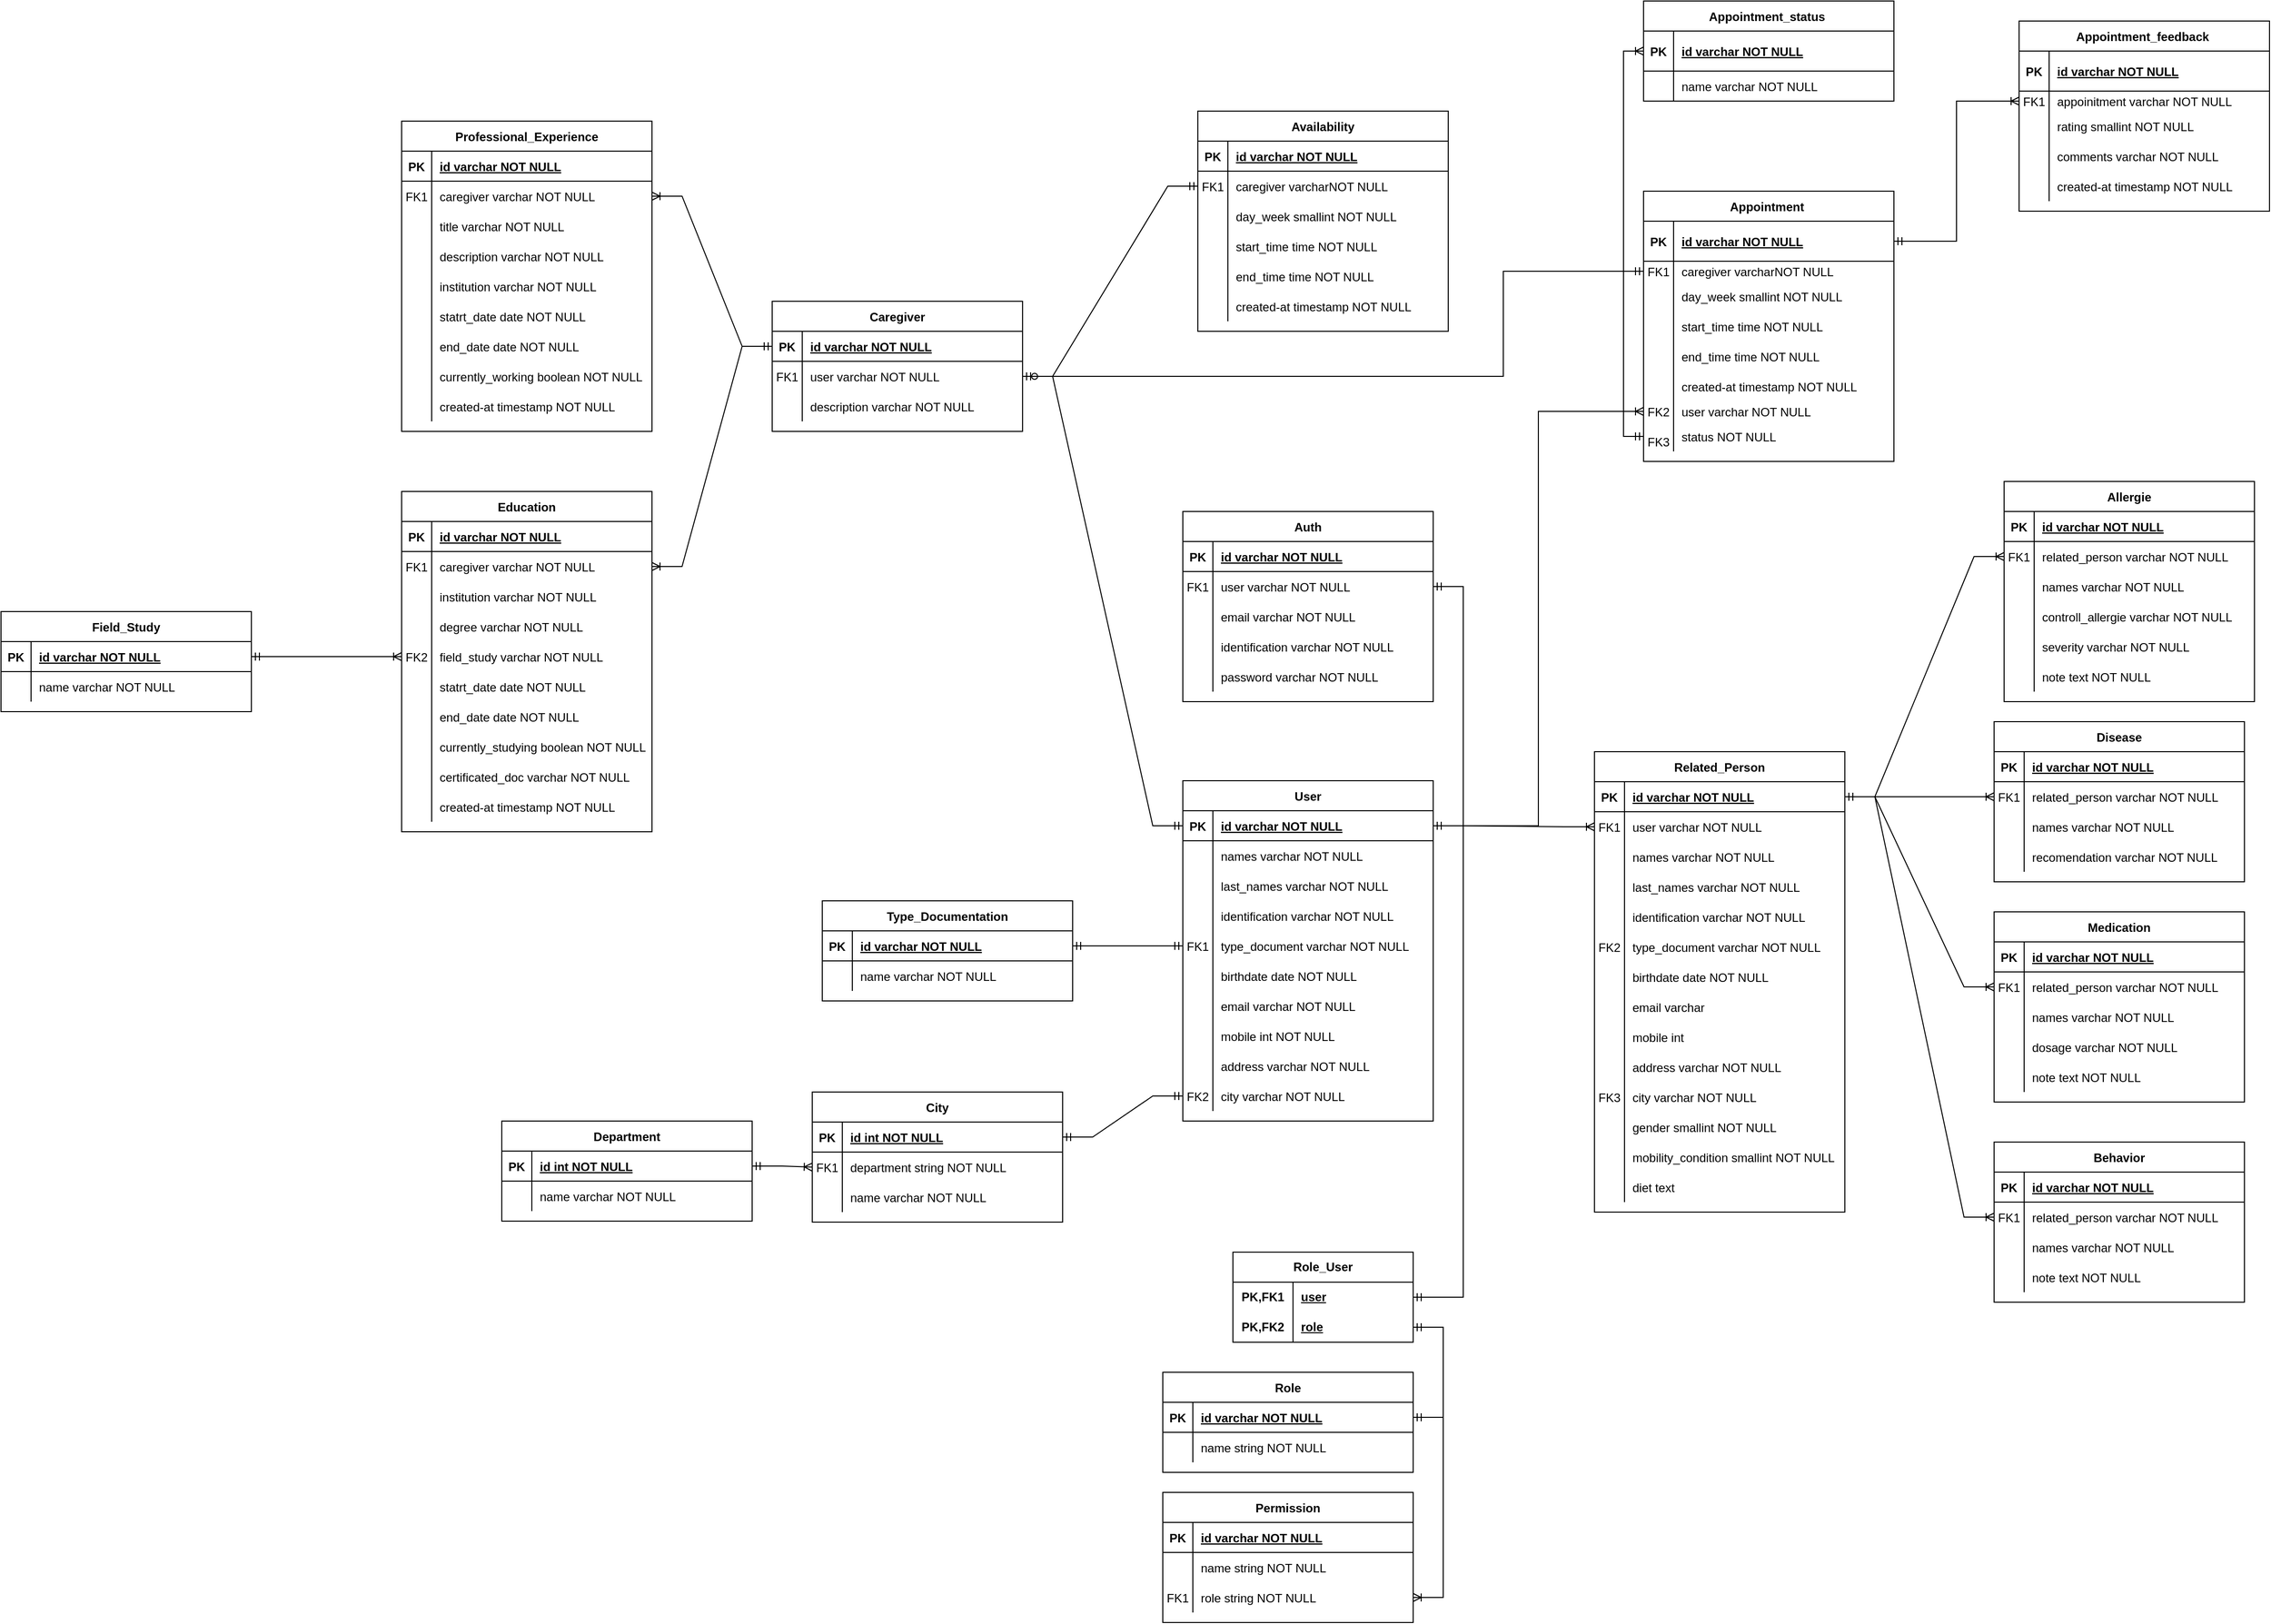 <mxfile version="27.0.5">
  <diagram id="R2lEEEUBdFMjLlhIrx00" name="Page-1">
    <mxGraphModel dx="3827" dy="2889" grid="1" gridSize="10" guides="1" tooltips="1" connect="1" arrows="1" fold="1" page="1" pageScale="1" pageWidth="850" pageHeight="1100" math="0" shadow="0" extFonts="Permanent Marker^https://fonts.googleapis.com/css?family=Permanent+Marker">
      <root>
        <mxCell id="0" />
        <mxCell id="1" parent="0" />
        <mxCell id="C-vyLk0tnHw3VtMMgP7b-2" value="City" style="shape=table;startSize=30;container=1;collapsible=1;childLayout=tableLayout;fixedRows=1;rowLines=0;fontStyle=1;align=center;resizeLast=1;" parent="1" vertex="1">
          <mxGeometry x="70" y="600" width="250" height="130" as="geometry" />
        </mxCell>
        <mxCell id="C-vyLk0tnHw3VtMMgP7b-3" value="" style="shape=partialRectangle;collapsible=0;dropTarget=0;pointerEvents=0;fillColor=none;points=[[0,0.5],[1,0.5]];portConstraint=eastwest;top=0;left=0;right=0;bottom=1;" parent="C-vyLk0tnHw3VtMMgP7b-2" vertex="1">
          <mxGeometry y="30" width="250" height="30" as="geometry" />
        </mxCell>
        <mxCell id="C-vyLk0tnHw3VtMMgP7b-4" value="PK" style="shape=partialRectangle;overflow=hidden;connectable=0;fillColor=none;top=0;left=0;bottom=0;right=0;fontStyle=1;" parent="C-vyLk0tnHw3VtMMgP7b-3" vertex="1">
          <mxGeometry width="30" height="30" as="geometry">
            <mxRectangle width="30" height="30" as="alternateBounds" />
          </mxGeometry>
        </mxCell>
        <mxCell id="C-vyLk0tnHw3VtMMgP7b-5" value="id int NOT NULL " style="shape=partialRectangle;overflow=hidden;connectable=0;fillColor=none;top=0;left=0;bottom=0;right=0;align=left;spacingLeft=6;fontStyle=5;" parent="C-vyLk0tnHw3VtMMgP7b-3" vertex="1">
          <mxGeometry x="30" width="220" height="30" as="geometry">
            <mxRectangle width="220" height="30" as="alternateBounds" />
          </mxGeometry>
        </mxCell>
        <mxCell id="C-vyLk0tnHw3VtMMgP7b-6" value="" style="shape=partialRectangle;collapsible=0;dropTarget=0;pointerEvents=0;fillColor=none;points=[[0,0.5],[1,0.5]];portConstraint=eastwest;top=0;left=0;right=0;bottom=0;" parent="C-vyLk0tnHw3VtMMgP7b-2" vertex="1">
          <mxGeometry y="60" width="250" height="30" as="geometry" />
        </mxCell>
        <mxCell id="C-vyLk0tnHw3VtMMgP7b-7" value="FK1" style="shape=partialRectangle;overflow=hidden;connectable=0;fillColor=none;top=0;left=0;bottom=0;right=0;" parent="C-vyLk0tnHw3VtMMgP7b-6" vertex="1">
          <mxGeometry width="30" height="30" as="geometry">
            <mxRectangle width="30" height="30" as="alternateBounds" />
          </mxGeometry>
        </mxCell>
        <mxCell id="C-vyLk0tnHw3VtMMgP7b-8" value="department string NOT NULL" style="shape=partialRectangle;overflow=hidden;connectable=0;fillColor=none;top=0;left=0;bottom=0;right=0;align=left;spacingLeft=6;" parent="C-vyLk0tnHw3VtMMgP7b-6" vertex="1">
          <mxGeometry x="30" width="220" height="30" as="geometry">
            <mxRectangle width="220" height="30" as="alternateBounds" />
          </mxGeometry>
        </mxCell>
        <mxCell id="C-vyLk0tnHw3VtMMgP7b-9" value="" style="shape=partialRectangle;collapsible=0;dropTarget=0;pointerEvents=0;fillColor=none;points=[[0,0.5],[1,0.5]];portConstraint=eastwest;top=0;left=0;right=0;bottom=0;" parent="C-vyLk0tnHw3VtMMgP7b-2" vertex="1">
          <mxGeometry y="90" width="250" height="30" as="geometry" />
        </mxCell>
        <mxCell id="C-vyLk0tnHw3VtMMgP7b-10" value="" style="shape=partialRectangle;overflow=hidden;connectable=0;fillColor=none;top=0;left=0;bottom=0;right=0;" parent="C-vyLk0tnHw3VtMMgP7b-9" vertex="1">
          <mxGeometry width="30" height="30" as="geometry">
            <mxRectangle width="30" height="30" as="alternateBounds" />
          </mxGeometry>
        </mxCell>
        <mxCell id="C-vyLk0tnHw3VtMMgP7b-11" value="name varchar NOT NULL" style="shape=partialRectangle;overflow=hidden;connectable=0;fillColor=none;top=0;left=0;bottom=0;right=0;align=left;spacingLeft=6;" parent="C-vyLk0tnHw3VtMMgP7b-9" vertex="1">
          <mxGeometry x="30" width="220" height="30" as="geometry">
            <mxRectangle width="220" height="30" as="alternateBounds" />
          </mxGeometry>
        </mxCell>
        <mxCell id="C-vyLk0tnHw3VtMMgP7b-23" value="Department" style="shape=table;startSize=30;container=1;collapsible=1;childLayout=tableLayout;fixedRows=1;rowLines=0;fontStyle=1;align=center;resizeLast=1;" parent="1" vertex="1">
          <mxGeometry x="-240" y="629" width="250" height="100" as="geometry" />
        </mxCell>
        <mxCell id="C-vyLk0tnHw3VtMMgP7b-24" value="" style="shape=partialRectangle;collapsible=0;dropTarget=0;pointerEvents=0;fillColor=none;points=[[0,0.5],[1,0.5]];portConstraint=eastwest;top=0;left=0;right=0;bottom=1;" parent="C-vyLk0tnHw3VtMMgP7b-23" vertex="1">
          <mxGeometry y="30" width="250" height="30" as="geometry" />
        </mxCell>
        <mxCell id="C-vyLk0tnHw3VtMMgP7b-25" value="PK" style="shape=partialRectangle;overflow=hidden;connectable=0;fillColor=none;top=0;left=0;bottom=0;right=0;fontStyle=1;" parent="C-vyLk0tnHw3VtMMgP7b-24" vertex="1">
          <mxGeometry width="30" height="30" as="geometry">
            <mxRectangle width="30" height="30" as="alternateBounds" />
          </mxGeometry>
        </mxCell>
        <mxCell id="C-vyLk0tnHw3VtMMgP7b-26" value="id int NOT NULL " style="shape=partialRectangle;overflow=hidden;connectable=0;fillColor=none;top=0;left=0;bottom=0;right=0;align=left;spacingLeft=6;fontStyle=5;" parent="C-vyLk0tnHw3VtMMgP7b-24" vertex="1">
          <mxGeometry x="30" width="220" height="30" as="geometry">
            <mxRectangle width="220" height="30" as="alternateBounds" />
          </mxGeometry>
        </mxCell>
        <mxCell id="C-vyLk0tnHw3VtMMgP7b-27" value="" style="shape=partialRectangle;collapsible=0;dropTarget=0;pointerEvents=0;fillColor=none;points=[[0,0.5],[1,0.5]];portConstraint=eastwest;top=0;left=0;right=0;bottom=0;" parent="C-vyLk0tnHw3VtMMgP7b-23" vertex="1">
          <mxGeometry y="60" width="250" height="30" as="geometry" />
        </mxCell>
        <mxCell id="C-vyLk0tnHw3VtMMgP7b-28" value="" style="shape=partialRectangle;overflow=hidden;connectable=0;fillColor=none;top=0;left=0;bottom=0;right=0;" parent="C-vyLk0tnHw3VtMMgP7b-27" vertex="1">
          <mxGeometry width="30" height="30" as="geometry">
            <mxRectangle width="30" height="30" as="alternateBounds" />
          </mxGeometry>
        </mxCell>
        <mxCell id="C-vyLk0tnHw3VtMMgP7b-29" value="name varchar NOT NULL" style="shape=partialRectangle;overflow=hidden;connectable=0;fillColor=none;top=0;left=0;bottom=0;right=0;align=left;spacingLeft=6;" parent="C-vyLk0tnHw3VtMMgP7b-27" vertex="1">
          <mxGeometry x="30" width="220" height="30" as="geometry">
            <mxRectangle width="220" height="30" as="alternateBounds" />
          </mxGeometry>
        </mxCell>
        <mxCell id="NrDngcCfannDwFvtcFlz-2" value="" style="edgeStyle=entityRelationEdgeStyle;fontSize=12;html=1;endArrow=ERoneToMany;startArrow=ERmandOne;rounded=0;" parent="1" source="C-vyLk0tnHw3VtMMgP7b-24" target="C-vyLk0tnHw3VtMMgP7b-6" edge="1">
          <mxGeometry width="100" height="100" relative="1" as="geometry">
            <mxPoint x="380" y="500" as="sourcePoint" />
            <mxPoint x="480" y="400" as="targetPoint" />
          </mxGeometry>
        </mxCell>
        <mxCell id="NrDngcCfannDwFvtcFlz-3" value="User" style="shape=table;startSize=30;container=1;collapsible=1;childLayout=tableLayout;fixedRows=1;rowLines=0;fontStyle=1;align=center;resizeLast=1;" parent="1" vertex="1">
          <mxGeometry x="440" y="289" width="250" height="340" as="geometry" />
        </mxCell>
        <mxCell id="NrDngcCfannDwFvtcFlz-4" value="" style="shape=partialRectangle;collapsible=0;dropTarget=0;pointerEvents=0;fillColor=none;points=[[0,0.5],[1,0.5]];portConstraint=eastwest;top=0;left=0;right=0;bottom=1;" parent="NrDngcCfannDwFvtcFlz-3" vertex="1">
          <mxGeometry y="30" width="250" height="30" as="geometry" />
        </mxCell>
        <mxCell id="NrDngcCfannDwFvtcFlz-5" value="PK" style="shape=partialRectangle;overflow=hidden;connectable=0;fillColor=none;top=0;left=0;bottom=0;right=0;fontStyle=1;" parent="NrDngcCfannDwFvtcFlz-4" vertex="1">
          <mxGeometry width="30" height="30" as="geometry">
            <mxRectangle width="30" height="30" as="alternateBounds" />
          </mxGeometry>
        </mxCell>
        <mxCell id="NrDngcCfannDwFvtcFlz-6" value="id varchar NOT NULL " style="shape=partialRectangle;overflow=hidden;connectable=0;fillColor=none;top=0;left=0;bottom=0;right=0;align=left;spacingLeft=6;fontStyle=5;" parent="NrDngcCfannDwFvtcFlz-4" vertex="1">
          <mxGeometry x="30" width="220" height="30" as="geometry">
            <mxRectangle width="220" height="30" as="alternateBounds" />
          </mxGeometry>
        </mxCell>
        <mxCell id="NrDngcCfannDwFvtcFlz-7" value="" style="shape=partialRectangle;collapsible=0;dropTarget=0;pointerEvents=0;fillColor=none;points=[[0,0.5],[1,0.5]];portConstraint=eastwest;top=0;left=0;right=0;bottom=0;" parent="NrDngcCfannDwFvtcFlz-3" vertex="1">
          <mxGeometry y="60" width="250" height="30" as="geometry" />
        </mxCell>
        <mxCell id="NrDngcCfannDwFvtcFlz-8" value="" style="shape=partialRectangle;overflow=hidden;connectable=0;fillColor=none;top=0;left=0;bottom=0;right=0;" parent="NrDngcCfannDwFvtcFlz-7" vertex="1">
          <mxGeometry width="30" height="30" as="geometry">
            <mxRectangle width="30" height="30" as="alternateBounds" />
          </mxGeometry>
        </mxCell>
        <mxCell id="NrDngcCfannDwFvtcFlz-9" value="names varchar NOT NULL" style="shape=partialRectangle;overflow=hidden;connectable=0;fillColor=none;top=0;left=0;bottom=0;right=0;align=left;spacingLeft=6;" parent="NrDngcCfannDwFvtcFlz-7" vertex="1">
          <mxGeometry x="30" width="220" height="30" as="geometry">
            <mxRectangle width="220" height="30" as="alternateBounds" />
          </mxGeometry>
        </mxCell>
        <mxCell id="NrDngcCfannDwFvtcFlz-10" value="" style="shape=partialRectangle;collapsible=0;dropTarget=0;pointerEvents=0;fillColor=none;points=[[0,0.5],[1,0.5]];portConstraint=eastwest;top=0;left=0;right=0;bottom=0;" parent="NrDngcCfannDwFvtcFlz-3" vertex="1">
          <mxGeometry y="90" width="250" height="30" as="geometry" />
        </mxCell>
        <mxCell id="NrDngcCfannDwFvtcFlz-11" value="" style="shape=partialRectangle;overflow=hidden;connectable=0;fillColor=none;top=0;left=0;bottom=0;right=0;" parent="NrDngcCfannDwFvtcFlz-10" vertex="1">
          <mxGeometry width="30" height="30" as="geometry">
            <mxRectangle width="30" height="30" as="alternateBounds" />
          </mxGeometry>
        </mxCell>
        <mxCell id="NrDngcCfannDwFvtcFlz-12" value="last_names varchar NOT NULL" style="shape=partialRectangle;overflow=hidden;connectable=0;fillColor=none;top=0;left=0;bottom=0;right=0;align=left;spacingLeft=6;" parent="NrDngcCfannDwFvtcFlz-10" vertex="1">
          <mxGeometry x="30" width="220" height="30" as="geometry">
            <mxRectangle width="220" height="30" as="alternateBounds" />
          </mxGeometry>
        </mxCell>
        <mxCell id="NrDngcCfannDwFvtcFlz-13" value="" style="shape=partialRectangle;collapsible=0;dropTarget=0;pointerEvents=0;fillColor=none;points=[[0,0.5],[1,0.5]];portConstraint=eastwest;top=0;left=0;right=0;bottom=0;" parent="NrDngcCfannDwFvtcFlz-3" vertex="1">
          <mxGeometry y="120" width="250" height="30" as="geometry" />
        </mxCell>
        <mxCell id="NrDngcCfannDwFvtcFlz-14" value="" style="shape=partialRectangle;overflow=hidden;connectable=0;fillColor=none;top=0;left=0;bottom=0;right=0;" parent="NrDngcCfannDwFvtcFlz-13" vertex="1">
          <mxGeometry width="30" height="30" as="geometry">
            <mxRectangle width="30" height="30" as="alternateBounds" />
          </mxGeometry>
        </mxCell>
        <mxCell id="NrDngcCfannDwFvtcFlz-15" value="identification varchar NOT NULL" style="shape=partialRectangle;overflow=hidden;connectable=0;fillColor=none;top=0;left=0;bottom=0;right=0;align=left;spacingLeft=6;" parent="NrDngcCfannDwFvtcFlz-13" vertex="1">
          <mxGeometry x="30" width="220" height="30" as="geometry">
            <mxRectangle width="220" height="30" as="alternateBounds" />
          </mxGeometry>
        </mxCell>
        <mxCell id="NrDngcCfannDwFvtcFlz-16" value="" style="shape=partialRectangle;collapsible=0;dropTarget=0;pointerEvents=0;fillColor=none;points=[[0,0.5],[1,0.5]];portConstraint=eastwest;top=0;left=0;right=0;bottom=0;" parent="NrDngcCfannDwFvtcFlz-3" vertex="1">
          <mxGeometry y="150" width="250" height="30" as="geometry" />
        </mxCell>
        <mxCell id="NrDngcCfannDwFvtcFlz-17" value="FK1" style="shape=partialRectangle;overflow=hidden;connectable=0;fillColor=none;top=0;left=0;bottom=0;right=0;" parent="NrDngcCfannDwFvtcFlz-16" vertex="1">
          <mxGeometry width="30" height="30" as="geometry">
            <mxRectangle width="30" height="30" as="alternateBounds" />
          </mxGeometry>
        </mxCell>
        <mxCell id="NrDngcCfannDwFvtcFlz-18" value="type_document varchar NOT NULL" style="shape=partialRectangle;overflow=hidden;connectable=0;fillColor=none;top=0;left=0;bottom=0;right=0;align=left;spacingLeft=6;" parent="NrDngcCfannDwFvtcFlz-16" vertex="1">
          <mxGeometry x="30" width="220" height="30" as="geometry">
            <mxRectangle width="220" height="30" as="alternateBounds" />
          </mxGeometry>
        </mxCell>
        <mxCell id="NrDngcCfannDwFvtcFlz-40" value="" style="shape=partialRectangle;collapsible=0;dropTarget=0;pointerEvents=0;fillColor=none;points=[[0,0.5],[1,0.5]];portConstraint=eastwest;top=0;left=0;right=0;bottom=0;" parent="NrDngcCfannDwFvtcFlz-3" vertex="1">
          <mxGeometry y="180" width="250" height="30" as="geometry" />
        </mxCell>
        <mxCell id="NrDngcCfannDwFvtcFlz-41" value="" style="shape=partialRectangle;overflow=hidden;connectable=0;fillColor=none;top=0;left=0;bottom=0;right=0;" parent="NrDngcCfannDwFvtcFlz-40" vertex="1">
          <mxGeometry width="30" height="30" as="geometry">
            <mxRectangle width="30" height="30" as="alternateBounds" />
          </mxGeometry>
        </mxCell>
        <mxCell id="NrDngcCfannDwFvtcFlz-42" value="birthdate date NOT NULL" style="shape=partialRectangle;overflow=hidden;connectable=0;fillColor=none;top=0;left=0;bottom=0;right=0;align=left;spacingLeft=6;" parent="NrDngcCfannDwFvtcFlz-40" vertex="1">
          <mxGeometry x="30" width="220" height="30" as="geometry">
            <mxRectangle width="220" height="30" as="alternateBounds" />
          </mxGeometry>
        </mxCell>
        <mxCell id="NrDngcCfannDwFvtcFlz-19" value="" style="shape=partialRectangle;collapsible=0;dropTarget=0;pointerEvents=0;fillColor=none;points=[[0,0.5],[1,0.5]];portConstraint=eastwest;top=0;left=0;right=0;bottom=0;" parent="NrDngcCfannDwFvtcFlz-3" vertex="1">
          <mxGeometry y="210" width="250" height="30" as="geometry" />
        </mxCell>
        <mxCell id="NrDngcCfannDwFvtcFlz-20" value="" style="shape=partialRectangle;overflow=hidden;connectable=0;fillColor=none;top=0;left=0;bottom=0;right=0;" parent="NrDngcCfannDwFvtcFlz-19" vertex="1">
          <mxGeometry width="30" height="30" as="geometry">
            <mxRectangle width="30" height="30" as="alternateBounds" />
          </mxGeometry>
        </mxCell>
        <mxCell id="NrDngcCfannDwFvtcFlz-21" value="email varchar NOT NULL" style="shape=partialRectangle;overflow=hidden;connectable=0;fillColor=none;top=0;left=0;bottom=0;right=0;align=left;spacingLeft=6;" parent="NrDngcCfannDwFvtcFlz-19" vertex="1">
          <mxGeometry x="30" width="220" height="30" as="geometry">
            <mxRectangle width="220" height="30" as="alternateBounds" />
          </mxGeometry>
        </mxCell>
        <mxCell id="NrDngcCfannDwFvtcFlz-22" value="" style="shape=partialRectangle;collapsible=0;dropTarget=0;pointerEvents=0;fillColor=none;points=[[0,0.5],[1,0.5]];portConstraint=eastwest;top=0;left=0;right=0;bottom=0;" parent="NrDngcCfannDwFvtcFlz-3" vertex="1">
          <mxGeometry y="240" width="250" height="30" as="geometry" />
        </mxCell>
        <mxCell id="NrDngcCfannDwFvtcFlz-23" value="" style="shape=partialRectangle;overflow=hidden;connectable=0;fillColor=none;top=0;left=0;bottom=0;right=0;" parent="NrDngcCfannDwFvtcFlz-22" vertex="1">
          <mxGeometry width="30" height="30" as="geometry">
            <mxRectangle width="30" height="30" as="alternateBounds" />
          </mxGeometry>
        </mxCell>
        <mxCell id="NrDngcCfannDwFvtcFlz-24" value="mobile int NOT NULL" style="shape=partialRectangle;overflow=hidden;connectable=0;fillColor=none;top=0;left=0;bottom=0;right=0;align=left;spacingLeft=6;" parent="NrDngcCfannDwFvtcFlz-22" vertex="1">
          <mxGeometry x="30" width="220" height="30" as="geometry">
            <mxRectangle width="220" height="30" as="alternateBounds" />
          </mxGeometry>
        </mxCell>
        <mxCell id="NrDngcCfannDwFvtcFlz-25" value="" style="shape=partialRectangle;collapsible=0;dropTarget=0;pointerEvents=0;fillColor=none;points=[[0,0.5],[1,0.5]];portConstraint=eastwest;top=0;left=0;right=0;bottom=0;" parent="NrDngcCfannDwFvtcFlz-3" vertex="1">
          <mxGeometry y="270" width="250" height="30" as="geometry" />
        </mxCell>
        <mxCell id="NrDngcCfannDwFvtcFlz-26" value="" style="shape=partialRectangle;overflow=hidden;connectable=0;fillColor=none;top=0;left=0;bottom=0;right=0;" parent="NrDngcCfannDwFvtcFlz-25" vertex="1">
          <mxGeometry width="30" height="30" as="geometry">
            <mxRectangle width="30" height="30" as="alternateBounds" />
          </mxGeometry>
        </mxCell>
        <mxCell id="NrDngcCfannDwFvtcFlz-27" value="address varchar NOT NULL" style="shape=partialRectangle;overflow=hidden;connectable=0;fillColor=none;top=0;left=0;bottom=0;right=0;align=left;spacingLeft=6;" parent="NrDngcCfannDwFvtcFlz-25" vertex="1">
          <mxGeometry x="30" width="220" height="30" as="geometry">
            <mxRectangle width="220" height="30" as="alternateBounds" />
          </mxGeometry>
        </mxCell>
        <mxCell id="NrDngcCfannDwFvtcFlz-31" value="" style="shape=partialRectangle;collapsible=0;dropTarget=0;pointerEvents=0;fillColor=none;points=[[0,0.5],[1,0.5]];portConstraint=eastwest;top=0;left=0;right=0;bottom=0;" parent="NrDngcCfannDwFvtcFlz-3" vertex="1">
          <mxGeometry y="300" width="250" height="30" as="geometry" />
        </mxCell>
        <mxCell id="NrDngcCfannDwFvtcFlz-32" value="FK2" style="shape=partialRectangle;overflow=hidden;connectable=0;fillColor=none;top=0;left=0;bottom=0;right=0;" parent="NrDngcCfannDwFvtcFlz-31" vertex="1">
          <mxGeometry width="30" height="30" as="geometry">
            <mxRectangle width="30" height="30" as="alternateBounds" />
          </mxGeometry>
        </mxCell>
        <mxCell id="NrDngcCfannDwFvtcFlz-33" value="city varchar NOT NULL" style="shape=partialRectangle;overflow=hidden;connectable=0;fillColor=none;top=0;left=0;bottom=0;right=0;align=left;spacingLeft=6;" parent="NrDngcCfannDwFvtcFlz-31" vertex="1">
          <mxGeometry x="30" width="220" height="30" as="geometry">
            <mxRectangle width="220" height="30" as="alternateBounds" />
          </mxGeometry>
        </mxCell>
        <mxCell id="NrDngcCfannDwFvtcFlz-43" value="Type_Documentation" style="shape=table;startSize=30;container=1;collapsible=1;childLayout=tableLayout;fixedRows=1;rowLines=0;fontStyle=1;align=center;resizeLast=1;" parent="1" vertex="1">
          <mxGeometry x="80" y="409" width="250" height="100" as="geometry" />
        </mxCell>
        <mxCell id="NrDngcCfannDwFvtcFlz-44" value="" style="shape=partialRectangle;collapsible=0;dropTarget=0;pointerEvents=0;fillColor=none;points=[[0,0.5],[1,0.5]];portConstraint=eastwest;top=0;left=0;right=0;bottom=1;" parent="NrDngcCfannDwFvtcFlz-43" vertex="1">
          <mxGeometry y="30" width="250" height="30" as="geometry" />
        </mxCell>
        <mxCell id="NrDngcCfannDwFvtcFlz-45" value="PK" style="shape=partialRectangle;overflow=hidden;connectable=0;fillColor=none;top=0;left=0;bottom=0;right=0;fontStyle=1;" parent="NrDngcCfannDwFvtcFlz-44" vertex="1">
          <mxGeometry width="30" height="30" as="geometry">
            <mxRectangle width="30" height="30" as="alternateBounds" />
          </mxGeometry>
        </mxCell>
        <mxCell id="NrDngcCfannDwFvtcFlz-46" value="id varchar NOT NULL " style="shape=partialRectangle;overflow=hidden;connectable=0;fillColor=none;top=0;left=0;bottom=0;right=0;align=left;spacingLeft=6;fontStyle=5;" parent="NrDngcCfannDwFvtcFlz-44" vertex="1">
          <mxGeometry x="30" width="220" height="30" as="geometry">
            <mxRectangle width="220" height="30" as="alternateBounds" />
          </mxGeometry>
        </mxCell>
        <mxCell id="NrDngcCfannDwFvtcFlz-47" value="" style="shape=partialRectangle;collapsible=0;dropTarget=0;pointerEvents=0;fillColor=none;points=[[0,0.5],[1,0.5]];portConstraint=eastwest;top=0;left=0;right=0;bottom=0;" parent="NrDngcCfannDwFvtcFlz-43" vertex="1">
          <mxGeometry y="60" width="250" height="30" as="geometry" />
        </mxCell>
        <mxCell id="NrDngcCfannDwFvtcFlz-48" value="" style="shape=partialRectangle;overflow=hidden;connectable=0;fillColor=none;top=0;left=0;bottom=0;right=0;" parent="NrDngcCfannDwFvtcFlz-47" vertex="1">
          <mxGeometry width="30" height="30" as="geometry">
            <mxRectangle width="30" height="30" as="alternateBounds" />
          </mxGeometry>
        </mxCell>
        <mxCell id="NrDngcCfannDwFvtcFlz-49" value="name varchar NOT NULL" style="shape=partialRectangle;overflow=hidden;connectable=0;fillColor=none;top=0;left=0;bottom=0;right=0;align=left;spacingLeft=6;" parent="NrDngcCfannDwFvtcFlz-47" vertex="1">
          <mxGeometry x="30" width="220" height="30" as="geometry">
            <mxRectangle width="220" height="30" as="alternateBounds" />
          </mxGeometry>
        </mxCell>
        <mxCell id="NrDngcCfannDwFvtcFlz-50" value="Auth" style="shape=table;startSize=30;container=1;collapsible=1;childLayout=tableLayout;fixedRows=1;rowLines=0;fontStyle=1;align=center;resizeLast=1;" parent="1" vertex="1">
          <mxGeometry x="440" y="20" width="250" height="190" as="geometry" />
        </mxCell>
        <mxCell id="NrDngcCfannDwFvtcFlz-51" value="" style="shape=partialRectangle;collapsible=0;dropTarget=0;pointerEvents=0;fillColor=none;points=[[0,0.5],[1,0.5]];portConstraint=eastwest;top=0;left=0;right=0;bottom=1;" parent="NrDngcCfannDwFvtcFlz-50" vertex="1">
          <mxGeometry y="30" width="250" height="30" as="geometry" />
        </mxCell>
        <mxCell id="NrDngcCfannDwFvtcFlz-52" value="PK" style="shape=partialRectangle;overflow=hidden;connectable=0;fillColor=none;top=0;left=0;bottom=0;right=0;fontStyle=1;" parent="NrDngcCfannDwFvtcFlz-51" vertex="1">
          <mxGeometry width="30" height="30" as="geometry">
            <mxRectangle width="30" height="30" as="alternateBounds" />
          </mxGeometry>
        </mxCell>
        <mxCell id="NrDngcCfannDwFvtcFlz-53" value="id varchar NOT NULL " style="shape=partialRectangle;overflow=hidden;connectable=0;fillColor=none;top=0;left=0;bottom=0;right=0;align=left;spacingLeft=6;fontStyle=5;" parent="NrDngcCfannDwFvtcFlz-51" vertex="1">
          <mxGeometry x="30" width="220" height="30" as="geometry">
            <mxRectangle width="220" height="30" as="alternateBounds" />
          </mxGeometry>
        </mxCell>
        <mxCell id="NrDngcCfannDwFvtcFlz-54" value="" style="shape=partialRectangle;collapsible=0;dropTarget=0;pointerEvents=0;fillColor=none;points=[[0,0.5],[1,0.5]];portConstraint=eastwest;top=0;left=0;right=0;bottom=0;" parent="NrDngcCfannDwFvtcFlz-50" vertex="1">
          <mxGeometry y="60" width="250" height="30" as="geometry" />
        </mxCell>
        <mxCell id="NrDngcCfannDwFvtcFlz-55" value="FK1" style="shape=partialRectangle;overflow=hidden;connectable=0;fillColor=none;top=0;left=0;bottom=0;right=0;" parent="NrDngcCfannDwFvtcFlz-54" vertex="1">
          <mxGeometry width="30" height="30" as="geometry">
            <mxRectangle width="30" height="30" as="alternateBounds" />
          </mxGeometry>
        </mxCell>
        <mxCell id="NrDngcCfannDwFvtcFlz-56" value="user varchar NOT NULL" style="shape=partialRectangle;overflow=hidden;connectable=0;fillColor=none;top=0;left=0;bottom=0;right=0;align=left;spacingLeft=6;" parent="NrDngcCfannDwFvtcFlz-54" vertex="1">
          <mxGeometry x="30" width="220" height="30" as="geometry">
            <mxRectangle width="220" height="30" as="alternateBounds" />
          </mxGeometry>
        </mxCell>
        <mxCell id="NrDngcCfannDwFvtcFlz-81" value="" style="shape=partialRectangle;collapsible=0;dropTarget=0;pointerEvents=0;fillColor=none;points=[[0,0.5],[1,0.5]];portConstraint=eastwest;top=0;left=0;right=0;bottom=0;" parent="NrDngcCfannDwFvtcFlz-50" vertex="1">
          <mxGeometry y="90" width="250" height="30" as="geometry" />
        </mxCell>
        <mxCell id="NrDngcCfannDwFvtcFlz-82" value="" style="shape=partialRectangle;overflow=hidden;connectable=0;fillColor=none;top=0;left=0;bottom=0;right=0;" parent="NrDngcCfannDwFvtcFlz-81" vertex="1">
          <mxGeometry width="30" height="30" as="geometry">
            <mxRectangle width="30" height="30" as="alternateBounds" />
          </mxGeometry>
        </mxCell>
        <mxCell id="NrDngcCfannDwFvtcFlz-83" value="email varchar NOT NULL" style="shape=partialRectangle;overflow=hidden;connectable=0;fillColor=none;top=0;left=0;bottom=0;right=0;align=left;spacingLeft=6;" parent="NrDngcCfannDwFvtcFlz-81" vertex="1">
          <mxGeometry x="30" width="220" height="30" as="geometry">
            <mxRectangle width="220" height="30" as="alternateBounds" />
          </mxGeometry>
        </mxCell>
        <mxCell id="NrDngcCfannDwFvtcFlz-84" value="" style="shape=partialRectangle;collapsible=0;dropTarget=0;pointerEvents=0;fillColor=none;points=[[0,0.5],[1,0.5]];portConstraint=eastwest;top=0;left=0;right=0;bottom=0;" parent="NrDngcCfannDwFvtcFlz-50" vertex="1">
          <mxGeometry y="120" width="250" height="30" as="geometry" />
        </mxCell>
        <mxCell id="NrDngcCfannDwFvtcFlz-85" value="" style="shape=partialRectangle;overflow=hidden;connectable=0;fillColor=none;top=0;left=0;bottom=0;right=0;" parent="NrDngcCfannDwFvtcFlz-84" vertex="1">
          <mxGeometry width="30" height="30" as="geometry">
            <mxRectangle width="30" height="30" as="alternateBounds" />
          </mxGeometry>
        </mxCell>
        <mxCell id="NrDngcCfannDwFvtcFlz-86" value="identification varchar NOT NULL" style="shape=partialRectangle;overflow=hidden;connectable=0;fillColor=none;top=0;left=0;bottom=0;right=0;align=left;spacingLeft=6;" parent="NrDngcCfannDwFvtcFlz-84" vertex="1">
          <mxGeometry x="30" width="220" height="30" as="geometry">
            <mxRectangle width="220" height="30" as="alternateBounds" />
          </mxGeometry>
        </mxCell>
        <mxCell id="NrDngcCfannDwFvtcFlz-87" value="" style="shape=partialRectangle;collapsible=0;dropTarget=0;pointerEvents=0;fillColor=none;points=[[0,0.5],[1,0.5]];portConstraint=eastwest;top=0;left=0;right=0;bottom=0;" parent="NrDngcCfannDwFvtcFlz-50" vertex="1">
          <mxGeometry y="150" width="250" height="30" as="geometry" />
        </mxCell>
        <mxCell id="NrDngcCfannDwFvtcFlz-88" value="" style="shape=partialRectangle;overflow=hidden;connectable=0;fillColor=none;top=0;left=0;bottom=0;right=0;" parent="NrDngcCfannDwFvtcFlz-87" vertex="1">
          <mxGeometry width="30" height="30" as="geometry">
            <mxRectangle width="30" height="30" as="alternateBounds" />
          </mxGeometry>
        </mxCell>
        <mxCell id="NrDngcCfannDwFvtcFlz-89" value="password varchar NOT NULL" style="shape=partialRectangle;overflow=hidden;connectable=0;fillColor=none;top=0;left=0;bottom=0;right=0;align=left;spacingLeft=6;" parent="NrDngcCfannDwFvtcFlz-87" vertex="1">
          <mxGeometry x="30" width="220" height="30" as="geometry">
            <mxRectangle width="220" height="30" as="alternateBounds" />
          </mxGeometry>
        </mxCell>
        <mxCell id="NrDngcCfannDwFvtcFlz-90" value="" style="edgeStyle=entityRelationEdgeStyle;fontSize=12;html=1;endArrow=ERmandOne;startArrow=ERmandOne;rounded=0;" parent="1" source="NrDngcCfannDwFvtcFlz-54" target="NrDngcCfannDwFvtcFlz-4" edge="1">
          <mxGeometry width="100" height="100" relative="1" as="geometry">
            <mxPoint x="380" y="500" as="sourcePoint" />
            <mxPoint x="480" y="400" as="targetPoint" />
          </mxGeometry>
        </mxCell>
        <mxCell id="NrDngcCfannDwFvtcFlz-91" value="" style="edgeStyle=entityRelationEdgeStyle;fontSize=12;html=1;endArrow=ERmandOne;startArrow=ERmandOne;rounded=0;" parent="1" source="NrDngcCfannDwFvtcFlz-16" target="NrDngcCfannDwFvtcFlz-44" edge="1">
          <mxGeometry width="100" height="100" relative="1" as="geometry">
            <mxPoint x="550" y="771" as="sourcePoint" />
            <mxPoint x="370" y="770" as="targetPoint" />
            <Array as="points">
              <mxPoint x="350" y="500" />
            </Array>
          </mxGeometry>
        </mxCell>
        <mxCell id="NrDngcCfannDwFvtcFlz-92" value="" style="edgeStyle=entityRelationEdgeStyle;fontSize=12;html=1;endArrow=ERmandOne;startArrow=ERmandOne;rounded=0;" parent="1" source="C-vyLk0tnHw3VtMMgP7b-3" target="NrDngcCfannDwFvtcFlz-31" edge="1">
          <mxGeometry width="100" height="100" relative="1" as="geometry">
            <mxPoint x="200" y="520" as="sourcePoint" />
            <mxPoint x="380" y="591" as="targetPoint" />
            <Array as="points">
              <mxPoint x="-140" y="566" />
            </Array>
          </mxGeometry>
        </mxCell>
        <mxCell id="NrDngcCfannDwFvtcFlz-93" value="Related_Person" style="shape=table;startSize=30;container=1;collapsible=1;childLayout=tableLayout;fixedRows=1;rowLines=0;fontStyle=1;align=center;resizeLast=1;" parent="1" vertex="1">
          <mxGeometry x="851" y="260" width="250" height="460" as="geometry" />
        </mxCell>
        <mxCell id="NrDngcCfannDwFvtcFlz-94" value="" style="shape=partialRectangle;collapsible=0;dropTarget=0;pointerEvents=0;fillColor=none;points=[[0,0.5],[1,0.5]];portConstraint=eastwest;top=0;left=0;right=0;bottom=1;" parent="NrDngcCfannDwFvtcFlz-93" vertex="1">
          <mxGeometry y="30" width="250" height="30" as="geometry" />
        </mxCell>
        <mxCell id="NrDngcCfannDwFvtcFlz-95" value="PK" style="shape=partialRectangle;overflow=hidden;connectable=0;fillColor=none;top=0;left=0;bottom=0;right=0;fontStyle=1;" parent="NrDngcCfannDwFvtcFlz-94" vertex="1">
          <mxGeometry width="30" height="30" as="geometry">
            <mxRectangle width="30" height="30" as="alternateBounds" />
          </mxGeometry>
        </mxCell>
        <mxCell id="NrDngcCfannDwFvtcFlz-96" value="id varchar NOT NULL " style="shape=partialRectangle;overflow=hidden;connectable=0;fillColor=none;top=0;left=0;bottom=0;right=0;align=left;spacingLeft=6;fontStyle=5;" parent="NrDngcCfannDwFvtcFlz-94" vertex="1">
          <mxGeometry x="30" width="220" height="30" as="geometry">
            <mxRectangle width="220" height="30" as="alternateBounds" />
          </mxGeometry>
        </mxCell>
        <mxCell id="NrDngcCfannDwFvtcFlz-161" value="" style="shape=partialRectangle;collapsible=0;dropTarget=0;pointerEvents=0;fillColor=none;points=[[0,0.5],[1,0.5]];portConstraint=eastwest;top=0;left=0;right=0;bottom=0;" parent="NrDngcCfannDwFvtcFlz-93" vertex="1">
          <mxGeometry y="60" width="250" height="30" as="geometry" />
        </mxCell>
        <mxCell id="NrDngcCfannDwFvtcFlz-162" value="FK1" style="shape=partialRectangle;overflow=hidden;connectable=0;fillColor=none;top=0;left=0;bottom=0;right=0;" parent="NrDngcCfannDwFvtcFlz-161" vertex="1">
          <mxGeometry width="30" height="30" as="geometry">
            <mxRectangle width="30" height="30" as="alternateBounds" />
          </mxGeometry>
        </mxCell>
        <mxCell id="NrDngcCfannDwFvtcFlz-163" value="user varchar NOT NULL" style="shape=partialRectangle;overflow=hidden;connectable=0;fillColor=none;top=0;left=0;bottom=0;right=0;align=left;spacingLeft=6;" parent="NrDngcCfannDwFvtcFlz-161" vertex="1">
          <mxGeometry x="30" width="220" height="30" as="geometry">
            <mxRectangle width="220" height="30" as="alternateBounds" />
          </mxGeometry>
        </mxCell>
        <mxCell id="NrDngcCfannDwFvtcFlz-97" value="" style="shape=partialRectangle;collapsible=0;dropTarget=0;pointerEvents=0;fillColor=none;points=[[0,0.5],[1,0.5]];portConstraint=eastwest;top=0;left=0;right=0;bottom=0;" parent="NrDngcCfannDwFvtcFlz-93" vertex="1">
          <mxGeometry y="90" width="250" height="30" as="geometry" />
        </mxCell>
        <mxCell id="NrDngcCfannDwFvtcFlz-98" value="" style="shape=partialRectangle;overflow=hidden;connectable=0;fillColor=none;top=0;left=0;bottom=0;right=0;" parent="NrDngcCfannDwFvtcFlz-97" vertex="1">
          <mxGeometry width="30" height="30" as="geometry">
            <mxRectangle width="30" height="30" as="alternateBounds" />
          </mxGeometry>
        </mxCell>
        <mxCell id="NrDngcCfannDwFvtcFlz-99" value="names varchar NOT NULL" style="shape=partialRectangle;overflow=hidden;connectable=0;fillColor=none;top=0;left=0;bottom=0;right=0;align=left;spacingLeft=6;" parent="NrDngcCfannDwFvtcFlz-97" vertex="1">
          <mxGeometry x="30" width="220" height="30" as="geometry">
            <mxRectangle width="220" height="30" as="alternateBounds" />
          </mxGeometry>
        </mxCell>
        <mxCell id="NrDngcCfannDwFvtcFlz-100" value="" style="shape=partialRectangle;collapsible=0;dropTarget=0;pointerEvents=0;fillColor=none;points=[[0,0.5],[1,0.5]];portConstraint=eastwest;top=0;left=0;right=0;bottom=0;" parent="NrDngcCfannDwFvtcFlz-93" vertex="1">
          <mxGeometry y="120" width="250" height="30" as="geometry" />
        </mxCell>
        <mxCell id="NrDngcCfannDwFvtcFlz-101" value="" style="shape=partialRectangle;overflow=hidden;connectable=0;fillColor=none;top=0;left=0;bottom=0;right=0;" parent="NrDngcCfannDwFvtcFlz-100" vertex="1">
          <mxGeometry width="30" height="30" as="geometry">
            <mxRectangle width="30" height="30" as="alternateBounds" />
          </mxGeometry>
        </mxCell>
        <mxCell id="NrDngcCfannDwFvtcFlz-102" value="last_names varchar NOT NULL" style="shape=partialRectangle;overflow=hidden;connectable=0;fillColor=none;top=0;left=0;bottom=0;right=0;align=left;spacingLeft=6;" parent="NrDngcCfannDwFvtcFlz-100" vertex="1">
          <mxGeometry x="30" width="220" height="30" as="geometry">
            <mxRectangle width="220" height="30" as="alternateBounds" />
          </mxGeometry>
        </mxCell>
        <mxCell id="NrDngcCfannDwFvtcFlz-103" value="" style="shape=partialRectangle;collapsible=0;dropTarget=0;pointerEvents=0;fillColor=none;points=[[0,0.5],[1,0.5]];portConstraint=eastwest;top=0;left=0;right=0;bottom=0;" parent="NrDngcCfannDwFvtcFlz-93" vertex="1">
          <mxGeometry y="150" width="250" height="30" as="geometry" />
        </mxCell>
        <mxCell id="NrDngcCfannDwFvtcFlz-104" value="" style="shape=partialRectangle;overflow=hidden;connectable=0;fillColor=none;top=0;left=0;bottom=0;right=0;" parent="NrDngcCfannDwFvtcFlz-103" vertex="1">
          <mxGeometry width="30" height="30" as="geometry">
            <mxRectangle width="30" height="30" as="alternateBounds" />
          </mxGeometry>
        </mxCell>
        <mxCell id="NrDngcCfannDwFvtcFlz-105" value="identification varchar NOT NULL" style="shape=partialRectangle;overflow=hidden;connectable=0;fillColor=none;top=0;left=0;bottom=0;right=0;align=left;spacingLeft=6;" parent="NrDngcCfannDwFvtcFlz-103" vertex="1">
          <mxGeometry x="30" width="220" height="30" as="geometry">
            <mxRectangle width="220" height="30" as="alternateBounds" />
          </mxGeometry>
        </mxCell>
        <mxCell id="NrDngcCfannDwFvtcFlz-106" value="" style="shape=partialRectangle;collapsible=0;dropTarget=0;pointerEvents=0;fillColor=none;points=[[0,0.5],[1,0.5]];portConstraint=eastwest;top=0;left=0;right=0;bottom=0;" parent="NrDngcCfannDwFvtcFlz-93" vertex="1">
          <mxGeometry y="180" width="250" height="30" as="geometry" />
        </mxCell>
        <mxCell id="NrDngcCfannDwFvtcFlz-107" value="FK2" style="shape=partialRectangle;overflow=hidden;connectable=0;fillColor=none;top=0;left=0;bottom=0;right=0;" parent="NrDngcCfannDwFvtcFlz-106" vertex="1">
          <mxGeometry width="30" height="30" as="geometry">
            <mxRectangle width="30" height="30" as="alternateBounds" />
          </mxGeometry>
        </mxCell>
        <mxCell id="NrDngcCfannDwFvtcFlz-108" value="type_document varchar NOT NULL" style="shape=partialRectangle;overflow=hidden;connectable=0;fillColor=none;top=0;left=0;bottom=0;right=0;align=left;spacingLeft=6;" parent="NrDngcCfannDwFvtcFlz-106" vertex="1">
          <mxGeometry x="30" width="220" height="30" as="geometry">
            <mxRectangle width="220" height="30" as="alternateBounds" />
          </mxGeometry>
        </mxCell>
        <mxCell id="NrDngcCfannDwFvtcFlz-109" value="" style="shape=partialRectangle;collapsible=0;dropTarget=0;pointerEvents=0;fillColor=none;points=[[0,0.5],[1,0.5]];portConstraint=eastwest;top=0;left=0;right=0;bottom=0;" parent="NrDngcCfannDwFvtcFlz-93" vertex="1">
          <mxGeometry y="210" width="250" height="30" as="geometry" />
        </mxCell>
        <mxCell id="NrDngcCfannDwFvtcFlz-110" value="" style="shape=partialRectangle;overflow=hidden;connectable=0;fillColor=none;top=0;left=0;bottom=0;right=0;" parent="NrDngcCfannDwFvtcFlz-109" vertex="1">
          <mxGeometry width="30" height="30" as="geometry">
            <mxRectangle width="30" height="30" as="alternateBounds" />
          </mxGeometry>
        </mxCell>
        <mxCell id="NrDngcCfannDwFvtcFlz-111" value="birthdate date NOT NULL" style="shape=partialRectangle;overflow=hidden;connectable=0;fillColor=none;top=0;left=0;bottom=0;right=0;align=left;spacingLeft=6;" parent="NrDngcCfannDwFvtcFlz-109" vertex="1">
          <mxGeometry x="30" width="220" height="30" as="geometry">
            <mxRectangle width="220" height="30" as="alternateBounds" />
          </mxGeometry>
        </mxCell>
        <mxCell id="NrDngcCfannDwFvtcFlz-112" value="" style="shape=partialRectangle;collapsible=0;dropTarget=0;pointerEvents=0;fillColor=none;points=[[0,0.5],[1,0.5]];portConstraint=eastwest;top=0;left=0;right=0;bottom=0;" parent="NrDngcCfannDwFvtcFlz-93" vertex="1">
          <mxGeometry y="240" width="250" height="30" as="geometry" />
        </mxCell>
        <mxCell id="NrDngcCfannDwFvtcFlz-113" value="" style="shape=partialRectangle;overflow=hidden;connectable=0;fillColor=none;top=0;left=0;bottom=0;right=0;" parent="NrDngcCfannDwFvtcFlz-112" vertex="1">
          <mxGeometry width="30" height="30" as="geometry">
            <mxRectangle width="30" height="30" as="alternateBounds" />
          </mxGeometry>
        </mxCell>
        <mxCell id="NrDngcCfannDwFvtcFlz-114" value="email varchar" style="shape=partialRectangle;overflow=hidden;connectable=0;fillColor=none;top=0;left=0;bottom=0;right=0;align=left;spacingLeft=6;" parent="NrDngcCfannDwFvtcFlz-112" vertex="1">
          <mxGeometry x="30" width="220" height="30" as="geometry">
            <mxRectangle width="220" height="30" as="alternateBounds" />
          </mxGeometry>
        </mxCell>
        <mxCell id="NrDngcCfannDwFvtcFlz-115" value="" style="shape=partialRectangle;collapsible=0;dropTarget=0;pointerEvents=0;fillColor=none;points=[[0,0.5],[1,0.5]];portConstraint=eastwest;top=0;left=0;right=0;bottom=0;" parent="NrDngcCfannDwFvtcFlz-93" vertex="1">
          <mxGeometry y="270" width="250" height="30" as="geometry" />
        </mxCell>
        <mxCell id="NrDngcCfannDwFvtcFlz-116" value="" style="shape=partialRectangle;overflow=hidden;connectable=0;fillColor=none;top=0;left=0;bottom=0;right=0;" parent="NrDngcCfannDwFvtcFlz-115" vertex="1">
          <mxGeometry width="30" height="30" as="geometry">
            <mxRectangle width="30" height="30" as="alternateBounds" />
          </mxGeometry>
        </mxCell>
        <mxCell id="NrDngcCfannDwFvtcFlz-117" value="mobile int" style="shape=partialRectangle;overflow=hidden;connectable=0;fillColor=none;top=0;left=0;bottom=0;right=0;align=left;spacingLeft=6;" parent="NrDngcCfannDwFvtcFlz-115" vertex="1">
          <mxGeometry x="30" width="220" height="30" as="geometry">
            <mxRectangle width="220" height="30" as="alternateBounds" />
          </mxGeometry>
        </mxCell>
        <mxCell id="NrDngcCfannDwFvtcFlz-118" value="" style="shape=partialRectangle;collapsible=0;dropTarget=0;pointerEvents=0;fillColor=none;points=[[0,0.5],[1,0.5]];portConstraint=eastwest;top=0;left=0;right=0;bottom=0;" parent="NrDngcCfannDwFvtcFlz-93" vertex="1">
          <mxGeometry y="300" width="250" height="30" as="geometry" />
        </mxCell>
        <mxCell id="NrDngcCfannDwFvtcFlz-119" value="" style="shape=partialRectangle;overflow=hidden;connectable=0;fillColor=none;top=0;left=0;bottom=0;right=0;" parent="NrDngcCfannDwFvtcFlz-118" vertex="1">
          <mxGeometry width="30" height="30" as="geometry">
            <mxRectangle width="30" height="30" as="alternateBounds" />
          </mxGeometry>
        </mxCell>
        <mxCell id="NrDngcCfannDwFvtcFlz-120" value="address varchar NOT NULL" style="shape=partialRectangle;overflow=hidden;connectable=0;fillColor=none;top=0;left=0;bottom=0;right=0;align=left;spacingLeft=6;" parent="NrDngcCfannDwFvtcFlz-118" vertex="1">
          <mxGeometry x="30" width="220" height="30" as="geometry">
            <mxRectangle width="220" height="30" as="alternateBounds" />
          </mxGeometry>
        </mxCell>
        <mxCell id="NrDngcCfannDwFvtcFlz-121" value="" style="shape=partialRectangle;collapsible=0;dropTarget=0;pointerEvents=0;fillColor=none;points=[[0,0.5],[1,0.5]];portConstraint=eastwest;top=0;left=0;right=0;bottom=0;" parent="NrDngcCfannDwFvtcFlz-93" vertex="1">
          <mxGeometry y="330" width="250" height="30" as="geometry" />
        </mxCell>
        <mxCell id="NrDngcCfannDwFvtcFlz-122" value="FK3" style="shape=partialRectangle;overflow=hidden;connectable=0;fillColor=none;top=0;left=0;bottom=0;right=0;" parent="NrDngcCfannDwFvtcFlz-121" vertex="1">
          <mxGeometry width="30" height="30" as="geometry">
            <mxRectangle width="30" height="30" as="alternateBounds" />
          </mxGeometry>
        </mxCell>
        <mxCell id="NrDngcCfannDwFvtcFlz-123" value="city varchar NOT NULL" style="shape=partialRectangle;overflow=hidden;connectable=0;fillColor=none;top=0;left=0;bottom=0;right=0;align=left;spacingLeft=6;" parent="NrDngcCfannDwFvtcFlz-121" vertex="1">
          <mxGeometry x="30" width="220" height="30" as="geometry">
            <mxRectangle width="220" height="30" as="alternateBounds" />
          </mxGeometry>
        </mxCell>
        <mxCell id="CWu1YBKGoo46e3zlQE5y-223" value="" style="shape=partialRectangle;collapsible=0;dropTarget=0;pointerEvents=0;fillColor=none;points=[[0,0.5],[1,0.5]];portConstraint=eastwest;top=0;left=0;right=0;bottom=0;" parent="NrDngcCfannDwFvtcFlz-93" vertex="1">
          <mxGeometry y="360" width="250" height="30" as="geometry" />
        </mxCell>
        <mxCell id="CWu1YBKGoo46e3zlQE5y-224" value="" style="shape=partialRectangle;overflow=hidden;connectable=0;fillColor=none;top=0;left=0;bottom=0;right=0;" parent="CWu1YBKGoo46e3zlQE5y-223" vertex="1">
          <mxGeometry width="30" height="30" as="geometry">
            <mxRectangle width="30" height="30" as="alternateBounds" />
          </mxGeometry>
        </mxCell>
        <mxCell id="CWu1YBKGoo46e3zlQE5y-225" value="gender smallint NOT NULL" style="shape=partialRectangle;overflow=hidden;connectable=0;fillColor=none;top=0;left=0;bottom=0;right=0;align=left;spacingLeft=6;" parent="CWu1YBKGoo46e3zlQE5y-223" vertex="1">
          <mxGeometry x="30" width="220" height="30" as="geometry">
            <mxRectangle width="220" height="30" as="alternateBounds" />
          </mxGeometry>
        </mxCell>
        <mxCell id="CWu1YBKGoo46e3zlQE5y-262" value="" style="shape=partialRectangle;collapsible=0;dropTarget=0;pointerEvents=0;fillColor=none;points=[[0,0.5],[1,0.5]];portConstraint=eastwest;top=0;left=0;right=0;bottom=0;" parent="NrDngcCfannDwFvtcFlz-93" vertex="1">
          <mxGeometry y="390" width="250" height="30" as="geometry" />
        </mxCell>
        <mxCell id="CWu1YBKGoo46e3zlQE5y-263" value="" style="shape=partialRectangle;overflow=hidden;connectable=0;fillColor=none;top=0;left=0;bottom=0;right=0;" parent="CWu1YBKGoo46e3zlQE5y-262" vertex="1">
          <mxGeometry width="30" height="30" as="geometry">
            <mxRectangle width="30" height="30" as="alternateBounds" />
          </mxGeometry>
        </mxCell>
        <mxCell id="CWu1YBKGoo46e3zlQE5y-264" value="mobility_condition smallint NOT NULL" style="shape=partialRectangle;overflow=hidden;connectable=0;fillColor=none;top=0;left=0;bottom=0;right=0;align=left;spacingLeft=6;" parent="CWu1YBKGoo46e3zlQE5y-262" vertex="1">
          <mxGeometry x="30" width="220" height="30" as="geometry">
            <mxRectangle width="220" height="30" as="alternateBounds" />
          </mxGeometry>
        </mxCell>
        <mxCell id="CWu1YBKGoo46e3zlQE5y-282" value="" style="shape=partialRectangle;collapsible=0;dropTarget=0;pointerEvents=0;fillColor=none;points=[[0,0.5],[1,0.5]];portConstraint=eastwest;top=0;left=0;right=0;bottom=0;" parent="NrDngcCfannDwFvtcFlz-93" vertex="1">
          <mxGeometry y="420" width="250" height="30" as="geometry" />
        </mxCell>
        <mxCell id="CWu1YBKGoo46e3zlQE5y-283" value="" style="shape=partialRectangle;overflow=hidden;connectable=0;fillColor=none;top=0;left=0;bottom=0;right=0;" parent="CWu1YBKGoo46e3zlQE5y-282" vertex="1">
          <mxGeometry width="30" height="30" as="geometry">
            <mxRectangle width="30" height="30" as="alternateBounds" />
          </mxGeometry>
        </mxCell>
        <mxCell id="CWu1YBKGoo46e3zlQE5y-284" value="diet text " style="shape=partialRectangle;overflow=hidden;connectable=0;fillColor=none;top=0;left=0;bottom=0;right=0;align=left;spacingLeft=6;" parent="CWu1YBKGoo46e3zlQE5y-282" vertex="1">
          <mxGeometry x="30" width="220" height="30" as="geometry">
            <mxRectangle width="220" height="30" as="alternateBounds" />
          </mxGeometry>
        </mxCell>
        <mxCell id="NrDngcCfannDwFvtcFlz-164" value="" style="edgeStyle=entityRelationEdgeStyle;fontSize=12;html=1;endArrow=ERoneToMany;startArrow=ERmandOne;rounded=0;" parent="1" source="NrDngcCfannDwFvtcFlz-4" target="NrDngcCfannDwFvtcFlz-161" edge="1">
          <mxGeometry width="100" height="100" relative="1" as="geometry">
            <mxPoint x="640" y="770" as="sourcePoint" />
            <mxPoint x="700" y="770" as="targetPoint" />
          </mxGeometry>
        </mxCell>
        <mxCell id="NrDngcCfannDwFvtcFlz-196" value="Role" style="shape=table;startSize=30;container=1;collapsible=1;childLayout=tableLayout;fixedRows=1;rowLines=0;fontStyle=1;align=center;resizeLast=1;" parent="1" vertex="1">
          <mxGeometry x="420" y="880" width="250" height="100" as="geometry" />
        </mxCell>
        <mxCell id="NrDngcCfannDwFvtcFlz-197" value="" style="shape=partialRectangle;collapsible=0;dropTarget=0;pointerEvents=0;fillColor=none;points=[[0,0.5],[1,0.5]];portConstraint=eastwest;top=0;left=0;right=0;bottom=1;" parent="NrDngcCfannDwFvtcFlz-196" vertex="1">
          <mxGeometry y="30" width="250" height="30" as="geometry" />
        </mxCell>
        <mxCell id="NrDngcCfannDwFvtcFlz-198" value="PK" style="shape=partialRectangle;overflow=hidden;connectable=0;fillColor=none;top=0;left=0;bottom=0;right=0;fontStyle=1;" parent="NrDngcCfannDwFvtcFlz-197" vertex="1">
          <mxGeometry width="30" height="30" as="geometry">
            <mxRectangle width="30" height="30" as="alternateBounds" />
          </mxGeometry>
        </mxCell>
        <mxCell id="NrDngcCfannDwFvtcFlz-199" value="id varchar NOT NULL " style="shape=partialRectangle;overflow=hidden;connectable=0;fillColor=none;top=0;left=0;bottom=0;right=0;align=left;spacingLeft=6;fontStyle=5;" parent="NrDngcCfannDwFvtcFlz-197" vertex="1">
          <mxGeometry x="30" width="220" height="30" as="geometry">
            <mxRectangle width="220" height="30" as="alternateBounds" />
          </mxGeometry>
        </mxCell>
        <mxCell id="NrDngcCfannDwFvtcFlz-200" value="" style="shape=partialRectangle;collapsible=0;dropTarget=0;pointerEvents=0;fillColor=none;points=[[0,0.5],[1,0.5]];portConstraint=eastwest;top=0;left=0;right=0;bottom=0;" parent="NrDngcCfannDwFvtcFlz-196" vertex="1">
          <mxGeometry y="60" width="250" height="30" as="geometry" />
        </mxCell>
        <mxCell id="NrDngcCfannDwFvtcFlz-201" value="" style="shape=partialRectangle;overflow=hidden;connectable=0;fillColor=none;top=0;left=0;bottom=0;right=0;" parent="NrDngcCfannDwFvtcFlz-200" vertex="1">
          <mxGeometry width="30" height="30" as="geometry">
            <mxRectangle width="30" height="30" as="alternateBounds" />
          </mxGeometry>
        </mxCell>
        <mxCell id="NrDngcCfannDwFvtcFlz-202" value="name string NOT NULL" style="shape=partialRectangle;overflow=hidden;connectable=0;fillColor=none;top=0;left=0;bottom=0;right=0;align=left;spacingLeft=6;" parent="NrDngcCfannDwFvtcFlz-200" vertex="1">
          <mxGeometry x="30" width="220" height="30" as="geometry">
            <mxRectangle width="220" height="30" as="alternateBounds" />
          </mxGeometry>
        </mxCell>
        <mxCell id="NrDngcCfannDwFvtcFlz-206" value="Permission" style="shape=table;startSize=30;container=1;collapsible=1;childLayout=tableLayout;fixedRows=1;rowLines=0;fontStyle=1;align=center;resizeLast=1;" parent="1" vertex="1">
          <mxGeometry x="420" y="1000" width="250" height="130" as="geometry" />
        </mxCell>
        <mxCell id="NrDngcCfannDwFvtcFlz-207" value="" style="shape=partialRectangle;collapsible=0;dropTarget=0;pointerEvents=0;fillColor=none;points=[[0,0.5],[1,0.5]];portConstraint=eastwest;top=0;left=0;right=0;bottom=1;" parent="NrDngcCfannDwFvtcFlz-206" vertex="1">
          <mxGeometry y="30" width="250" height="30" as="geometry" />
        </mxCell>
        <mxCell id="NrDngcCfannDwFvtcFlz-208" value="PK" style="shape=partialRectangle;overflow=hidden;connectable=0;fillColor=none;top=0;left=0;bottom=0;right=0;fontStyle=1;" parent="NrDngcCfannDwFvtcFlz-207" vertex="1">
          <mxGeometry width="30" height="30" as="geometry">
            <mxRectangle width="30" height="30" as="alternateBounds" />
          </mxGeometry>
        </mxCell>
        <mxCell id="NrDngcCfannDwFvtcFlz-209" value="id varchar NOT NULL " style="shape=partialRectangle;overflow=hidden;connectable=0;fillColor=none;top=0;left=0;bottom=0;right=0;align=left;spacingLeft=6;fontStyle=5;" parent="NrDngcCfannDwFvtcFlz-207" vertex="1">
          <mxGeometry x="30" width="220" height="30" as="geometry">
            <mxRectangle width="220" height="30" as="alternateBounds" />
          </mxGeometry>
        </mxCell>
        <mxCell id="NrDngcCfannDwFvtcFlz-210" value="" style="shape=partialRectangle;collapsible=0;dropTarget=0;pointerEvents=0;fillColor=none;points=[[0,0.5],[1,0.5]];portConstraint=eastwest;top=0;left=0;right=0;bottom=0;" parent="NrDngcCfannDwFvtcFlz-206" vertex="1">
          <mxGeometry y="60" width="250" height="30" as="geometry" />
        </mxCell>
        <mxCell id="NrDngcCfannDwFvtcFlz-211" value="" style="shape=partialRectangle;overflow=hidden;connectable=0;fillColor=none;top=0;left=0;bottom=0;right=0;" parent="NrDngcCfannDwFvtcFlz-210" vertex="1">
          <mxGeometry width="30" height="30" as="geometry">
            <mxRectangle width="30" height="30" as="alternateBounds" />
          </mxGeometry>
        </mxCell>
        <mxCell id="NrDngcCfannDwFvtcFlz-212" value="name string NOT NULL" style="shape=partialRectangle;overflow=hidden;connectable=0;fillColor=none;top=0;left=0;bottom=0;right=0;align=left;spacingLeft=6;" parent="NrDngcCfannDwFvtcFlz-210" vertex="1">
          <mxGeometry x="30" width="220" height="30" as="geometry">
            <mxRectangle width="220" height="30" as="alternateBounds" />
          </mxGeometry>
        </mxCell>
        <mxCell id="NrDngcCfannDwFvtcFlz-213" value="" style="shape=partialRectangle;collapsible=0;dropTarget=0;pointerEvents=0;fillColor=none;points=[[0,0.5],[1,0.5]];portConstraint=eastwest;top=0;left=0;right=0;bottom=0;" parent="NrDngcCfannDwFvtcFlz-206" vertex="1">
          <mxGeometry y="90" width="250" height="30" as="geometry" />
        </mxCell>
        <mxCell id="NrDngcCfannDwFvtcFlz-214" value="FK1" style="shape=partialRectangle;overflow=hidden;connectable=0;fillColor=none;top=0;left=0;bottom=0;right=0;" parent="NrDngcCfannDwFvtcFlz-213" vertex="1">
          <mxGeometry width="30" height="30" as="geometry">
            <mxRectangle width="30" height="30" as="alternateBounds" />
          </mxGeometry>
        </mxCell>
        <mxCell id="NrDngcCfannDwFvtcFlz-215" value="role string NOT NULL" style="shape=partialRectangle;overflow=hidden;connectable=0;fillColor=none;top=0;left=0;bottom=0;right=0;align=left;spacingLeft=6;" parent="NrDngcCfannDwFvtcFlz-213" vertex="1">
          <mxGeometry x="30" width="220" height="30" as="geometry">
            <mxRectangle width="220" height="30" as="alternateBounds" />
          </mxGeometry>
        </mxCell>
        <mxCell id="NrDngcCfannDwFvtcFlz-216" value="" style="edgeStyle=entityRelationEdgeStyle;fontSize=12;html=1;endArrow=ERoneToMany;startArrow=ERmandOne;rounded=0;" parent="1" source="NrDngcCfannDwFvtcFlz-197" target="NrDngcCfannDwFvtcFlz-213" edge="1">
          <mxGeometry width="100" height="100" relative="1" as="geometry">
            <mxPoint x="1120" y="900" as="sourcePoint" />
            <mxPoint x="1180" y="901" as="targetPoint" />
          </mxGeometry>
        </mxCell>
        <mxCell id="NrDngcCfannDwFvtcFlz-230" value="Role_User" style="shape=table;startSize=30;container=1;collapsible=1;childLayout=tableLayout;fixedRows=1;rowLines=0;fontStyle=1;align=center;resizeLast=1;html=1;whiteSpace=wrap;" parent="1" vertex="1">
          <mxGeometry x="490" y="760" width="180" height="90" as="geometry" />
        </mxCell>
        <mxCell id="NrDngcCfannDwFvtcFlz-231" value="" style="shape=tableRow;horizontal=0;startSize=0;swimlaneHead=0;swimlaneBody=0;fillColor=none;collapsible=0;dropTarget=0;points=[[0,0.5],[1,0.5]];portConstraint=eastwest;top=0;left=0;right=0;bottom=0;html=1;" parent="NrDngcCfannDwFvtcFlz-230" vertex="1">
          <mxGeometry y="30" width="180" height="30" as="geometry" />
        </mxCell>
        <mxCell id="NrDngcCfannDwFvtcFlz-232" value="PK,FK1" style="shape=partialRectangle;connectable=0;fillColor=none;top=0;left=0;bottom=0;right=0;fontStyle=1;overflow=hidden;html=1;whiteSpace=wrap;" parent="NrDngcCfannDwFvtcFlz-231" vertex="1">
          <mxGeometry width="60" height="30" as="geometry">
            <mxRectangle width="60" height="30" as="alternateBounds" />
          </mxGeometry>
        </mxCell>
        <mxCell id="NrDngcCfannDwFvtcFlz-233" value="user" style="shape=partialRectangle;connectable=0;fillColor=none;top=0;left=0;bottom=0;right=0;align=left;spacingLeft=6;fontStyle=5;overflow=hidden;html=1;whiteSpace=wrap;" parent="NrDngcCfannDwFvtcFlz-231" vertex="1">
          <mxGeometry x="60" width="120" height="30" as="geometry">
            <mxRectangle width="120" height="30" as="alternateBounds" />
          </mxGeometry>
        </mxCell>
        <mxCell id="NrDngcCfannDwFvtcFlz-234" value="" style="shape=tableRow;horizontal=0;startSize=0;swimlaneHead=0;swimlaneBody=0;fillColor=none;collapsible=0;dropTarget=0;points=[[0,0.5],[1,0.5]];portConstraint=eastwest;top=0;left=0;right=0;bottom=1;html=1;" parent="NrDngcCfannDwFvtcFlz-230" vertex="1">
          <mxGeometry y="60" width="180" height="30" as="geometry" />
        </mxCell>
        <mxCell id="NrDngcCfannDwFvtcFlz-235" value="PK,FK2" style="shape=partialRectangle;connectable=0;fillColor=none;top=0;left=0;bottom=0;right=0;fontStyle=1;overflow=hidden;html=1;whiteSpace=wrap;" parent="NrDngcCfannDwFvtcFlz-234" vertex="1">
          <mxGeometry width="60" height="30" as="geometry">
            <mxRectangle width="60" height="30" as="alternateBounds" />
          </mxGeometry>
        </mxCell>
        <mxCell id="NrDngcCfannDwFvtcFlz-236" value="role" style="shape=partialRectangle;connectable=0;fillColor=none;top=0;left=0;bottom=0;right=0;align=left;spacingLeft=6;fontStyle=5;overflow=hidden;html=1;whiteSpace=wrap;" parent="NrDngcCfannDwFvtcFlz-234" vertex="1">
          <mxGeometry x="60" width="120" height="30" as="geometry">
            <mxRectangle width="120" height="30" as="alternateBounds" />
          </mxGeometry>
        </mxCell>
        <mxCell id="NrDngcCfannDwFvtcFlz-243" value="" style="edgeStyle=entityRelationEdgeStyle;fontSize=12;html=1;endArrow=ERmandOne;startArrow=ERmandOne;rounded=0;" parent="1" source="NrDngcCfannDwFvtcFlz-231" target="NrDngcCfannDwFvtcFlz-4" edge="1">
          <mxGeometry width="100" height="100" relative="1" as="geometry">
            <mxPoint x="710" y="711" as="sourcePoint" />
            <mxPoint x="830" y="670" as="targetPoint" />
            <Array as="points">
              <mxPoint x="250" y="632" />
            </Array>
          </mxGeometry>
        </mxCell>
        <mxCell id="NrDngcCfannDwFvtcFlz-244" value="" style="edgeStyle=entityRelationEdgeStyle;fontSize=12;html=1;endArrow=ERmandOne;startArrow=ERmandOne;rounded=0;" parent="1" source="NrDngcCfannDwFvtcFlz-234" target="NrDngcCfannDwFvtcFlz-197" edge="1">
          <mxGeometry width="100" height="100" relative="1" as="geometry">
            <mxPoint x="890" y="1081" as="sourcePoint" />
            <mxPoint x="910" y="610" as="targetPoint" />
            <Array as="points">
              <mxPoint x="470" y="908" />
            </Array>
          </mxGeometry>
        </mxCell>
        <mxCell id="CWu1YBKGoo46e3zlQE5y-35" value="Professional_Experience" style="shape=table;startSize=30;container=1;collapsible=1;childLayout=tableLayout;fixedRows=1;rowLines=0;fontStyle=1;align=center;resizeLast=1;" parent="1" vertex="1">
          <mxGeometry x="-340" y="-370" width="250" height="310" as="geometry" />
        </mxCell>
        <mxCell id="CWu1YBKGoo46e3zlQE5y-36" value="" style="shape=partialRectangle;collapsible=0;dropTarget=0;pointerEvents=0;fillColor=none;points=[[0,0.5],[1,0.5]];portConstraint=eastwest;top=0;left=0;right=0;bottom=1;" parent="CWu1YBKGoo46e3zlQE5y-35" vertex="1">
          <mxGeometry y="30" width="250" height="30" as="geometry" />
        </mxCell>
        <mxCell id="CWu1YBKGoo46e3zlQE5y-37" value="PK" style="shape=partialRectangle;overflow=hidden;connectable=0;fillColor=none;top=0;left=0;bottom=0;right=0;fontStyle=1;" parent="CWu1YBKGoo46e3zlQE5y-36" vertex="1">
          <mxGeometry width="30" height="30" as="geometry">
            <mxRectangle width="30" height="30" as="alternateBounds" />
          </mxGeometry>
        </mxCell>
        <mxCell id="CWu1YBKGoo46e3zlQE5y-38" value="id varchar NOT NULL " style="shape=partialRectangle;overflow=hidden;connectable=0;fillColor=none;top=0;left=0;bottom=0;right=0;align=left;spacingLeft=6;fontStyle=5;" parent="CWu1YBKGoo46e3zlQE5y-36" vertex="1">
          <mxGeometry x="30" width="220" height="30" as="geometry">
            <mxRectangle width="220" height="30" as="alternateBounds" />
          </mxGeometry>
        </mxCell>
        <mxCell id="CWu1YBKGoo46e3zlQE5y-39" value="" style="shape=partialRectangle;collapsible=0;dropTarget=0;pointerEvents=0;fillColor=none;points=[[0,0.5],[1,0.5]];portConstraint=eastwest;top=0;left=0;right=0;bottom=0;" parent="CWu1YBKGoo46e3zlQE5y-35" vertex="1">
          <mxGeometry y="60" width="250" height="30" as="geometry" />
        </mxCell>
        <mxCell id="CWu1YBKGoo46e3zlQE5y-40" value="FK1" style="shape=partialRectangle;overflow=hidden;connectable=0;fillColor=none;top=0;left=0;bottom=0;right=0;" parent="CWu1YBKGoo46e3zlQE5y-39" vertex="1">
          <mxGeometry width="30" height="30" as="geometry">
            <mxRectangle width="30" height="30" as="alternateBounds" />
          </mxGeometry>
        </mxCell>
        <mxCell id="CWu1YBKGoo46e3zlQE5y-41" value="caregiver varchar NOT NULL" style="shape=partialRectangle;overflow=hidden;connectable=0;fillColor=none;top=0;left=0;bottom=0;right=0;align=left;spacingLeft=6;" parent="CWu1YBKGoo46e3zlQE5y-39" vertex="1">
          <mxGeometry x="30" width="220" height="30" as="geometry">
            <mxRectangle width="220" height="30" as="alternateBounds" />
          </mxGeometry>
        </mxCell>
        <mxCell id="CWu1YBKGoo46e3zlQE5y-42" value="" style="shape=partialRectangle;collapsible=0;dropTarget=0;pointerEvents=0;fillColor=none;points=[[0,0.5],[1,0.5]];portConstraint=eastwest;top=0;left=0;right=0;bottom=0;" parent="CWu1YBKGoo46e3zlQE5y-35" vertex="1">
          <mxGeometry y="90" width="250" height="30" as="geometry" />
        </mxCell>
        <mxCell id="CWu1YBKGoo46e3zlQE5y-43" value="" style="shape=partialRectangle;overflow=hidden;connectable=0;fillColor=none;top=0;left=0;bottom=0;right=0;" parent="CWu1YBKGoo46e3zlQE5y-42" vertex="1">
          <mxGeometry width="30" height="30" as="geometry">
            <mxRectangle width="30" height="30" as="alternateBounds" />
          </mxGeometry>
        </mxCell>
        <mxCell id="CWu1YBKGoo46e3zlQE5y-44" value="title varchar NOT NULL" style="shape=partialRectangle;overflow=hidden;connectable=0;fillColor=none;top=0;left=0;bottom=0;right=0;align=left;spacingLeft=6;" parent="CWu1YBKGoo46e3zlQE5y-42" vertex="1">
          <mxGeometry x="30" width="220" height="30" as="geometry">
            <mxRectangle width="220" height="30" as="alternateBounds" />
          </mxGeometry>
        </mxCell>
        <mxCell id="CWu1YBKGoo46e3zlQE5y-45" value="" style="shape=partialRectangle;collapsible=0;dropTarget=0;pointerEvents=0;fillColor=none;points=[[0,0.5],[1,0.5]];portConstraint=eastwest;top=0;left=0;right=0;bottom=0;" parent="CWu1YBKGoo46e3zlQE5y-35" vertex="1">
          <mxGeometry y="120" width="250" height="30" as="geometry" />
        </mxCell>
        <mxCell id="CWu1YBKGoo46e3zlQE5y-46" value="" style="shape=partialRectangle;overflow=hidden;connectable=0;fillColor=none;top=0;left=0;bottom=0;right=0;" parent="CWu1YBKGoo46e3zlQE5y-45" vertex="1">
          <mxGeometry width="30" height="30" as="geometry">
            <mxRectangle width="30" height="30" as="alternateBounds" />
          </mxGeometry>
        </mxCell>
        <mxCell id="CWu1YBKGoo46e3zlQE5y-47" value="description varchar NOT NULL" style="shape=partialRectangle;overflow=hidden;connectable=0;fillColor=none;top=0;left=0;bottom=0;right=0;align=left;spacingLeft=6;" parent="CWu1YBKGoo46e3zlQE5y-45" vertex="1">
          <mxGeometry x="30" width="220" height="30" as="geometry">
            <mxRectangle width="220" height="30" as="alternateBounds" />
          </mxGeometry>
        </mxCell>
        <mxCell id="CWu1YBKGoo46e3zlQE5y-48" value="" style="shape=partialRectangle;collapsible=0;dropTarget=0;pointerEvents=0;fillColor=none;points=[[0,0.5],[1,0.5]];portConstraint=eastwest;top=0;left=0;right=0;bottom=0;" parent="CWu1YBKGoo46e3zlQE5y-35" vertex="1">
          <mxGeometry y="150" width="250" height="30" as="geometry" />
        </mxCell>
        <mxCell id="CWu1YBKGoo46e3zlQE5y-49" value="" style="shape=partialRectangle;overflow=hidden;connectable=0;fillColor=none;top=0;left=0;bottom=0;right=0;" parent="CWu1YBKGoo46e3zlQE5y-48" vertex="1">
          <mxGeometry width="30" height="30" as="geometry">
            <mxRectangle width="30" height="30" as="alternateBounds" />
          </mxGeometry>
        </mxCell>
        <mxCell id="CWu1YBKGoo46e3zlQE5y-50" value="institution varchar NOT NULL" style="shape=partialRectangle;overflow=hidden;connectable=0;fillColor=none;top=0;left=0;bottom=0;right=0;align=left;spacingLeft=6;" parent="CWu1YBKGoo46e3zlQE5y-48" vertex="1">
          <mxGeometry x="30" width="220" height="30" as="geometry">
            <mxRectangle width="220" height="30" as="alternateBounds" />
          </mxGeometry>
        </mxCell>
        <mxCell id="CWu1YBKGoo46e3zlQE5y-51" value="" style="shape=partialRectangle;collapsible=0;dropTarget=0;pointerEvents=0;fillColor=none;points=[[0,0.5],[1,0.5]];portConstraint=eastwest;top=0;left=0;right=0;bottom=0;" parent="CWu1YBKGoo46e3zlQE5y-35" vertex="1">
          <mxGeometry y="180" width="250" height="30" as="geometry" />
        </mxCell>
        <mxCell id="CWu1YBKGoo46e3zlQE5y-52" value="" style="shape=partialRectangle;overflow=hidden;connectable=0;fillColor=none;top=0;left=0;bottom=0;right=0;" parent="CWu1YBKGoo46e3zlQE5y-51" vertex="1">
          <mxGeometry width="30" height="30" as="geometry">
            <mxRectangle width="30" height="30" as="alternateBounds" />
          </mxGeometry>
        </mxCell>
        <mxCell id="CWu1YBKGoo46e3zlQE5y-53" value="statrt_date date NOT NULL" style="shape=partialRectangle;overflow=hidden;connectable=0;fillColor=none;top=0;left=0;bottom=0;right=0;align=left;spacingLeft=6;" parent="CWu1YBKGoo46e3zlQE5y-51" vertex="1">
          <mxGeometry x="30" width="220" height="30" as="geometry">
            <mxRectangle width="220" height="30" as="alternateBounds" />
          </mxGeometry>
        </mxCell>
        <mxCell id="CWu1YBKGoo46e3zlQE5y-54" value="" style="shape=partialRectangle;collapsible=0;dropTarget=0;pointerEvents=0;fillColor=none;points=[[0,0.5],[1,0.5]];portConstraint=eastwest;top=0;left=0;right=0;bottom=0;" parent="CWu1YBKGoo46e3zlQE5y-35" vertex="1">
          <mxGeometry y="210" width="250" height="30" as="geometry" />
        </mxCell>
        <mxCell id="CWu1YBKGoo46e3zlQE5y-55" value="" style="shape=partialRectangle;overflow=hidden;connectable=0;fillColor=none;top=0;left=0;bottom=0;right=0;" parent="CWu1YBKGoo46e3zlQE5y-54" vertex="1">
          <mxGeometry width="30" height="30" as="geometry">
            <mxRectangle width="30" height="30" as="alternateBounds" />
          </mxGeometry>
        </mxCell>
        <mxCell id="CWu1YBKGoo46e3zlQE5y-56" value="end_date date NOT NULL" style="shape=partialRectangle;overflow=hidden;connectable=0;fillColor=none;top=0;left=0;bottom=0;right=0;align=left;spacingLeft=6;" parent="CWu1YBKGoo46e3zlQE5y-54" vertex="1">
          <mxGeometry x="30" width="220" height="30" as="geometry">
            <mxRectangle width="220" height="30" as="alternateBounds" />
          </mxGeometry>
        </mxCell>
        <mxCell id="CWu1YBKGoo46e3zlQE5y-57" value="" style="shape=partialRectangle;collapsible=0;dropTarget=0;pointerEvents=0;fillColor=none;points=[[0,0.5],[1,0.5]];portConstraint=eastwest;top=0;left=0;right=0;bottom=0;" parent="CWu1YBKGoo46e3zlQE5y-35" vertex="1">
          <mxGeometry y="240" width="250" height="30" as="geometry" />
        </mxCell>
        <mxCell id="CWu1YBKGoo46e3zlQE5y-58" value="" style="shape=partialRectangle;overflow=hidden;connectable=0;fillColor=none;top=0;left=0;bottom=0;right=0;" parent="CWu1YBKGoo46e3zlQE5y-57" vertex="1">
          <mxGeometry width="30" height="30" as="geometry">
            <mxRectangle width="30" height="30" as="alternateBounds" />
          </mxGeometry>
        </mxCell>
        <mxCell id="CWu1YBKGoo46e3zlQE5y-59" value="currently_working boolean NOT NULL" style="shape=partialRectangle;overflow=hidden;connectable=0;fillColor=none;top=0;left=0;bottom=0;right=0;align=left;spacingLeft=6;" parent="CWu1YBKGoo46e3zlQE5y-57" vertex="1">
          <mxGeometry x="30" width="220" height="30" as="geometry">
            <mxRectangle width="220" height="30" as="alternateBounds" />
          </mxGeometry>
        </mxCell>
        <mxCell id="CWu1YBKGoo46e3zlQE5y-60" value="" style="shape=partialRectangle;collapsible=0;dropTarget=0;pointerEvents=0;fillColor=none;points=[[0,0.5],[1,0.5]];portConstraint=eastwest;top=0;left=0;right=0;bottom=0;" parent="CWu1YBKGoo46e3zlQE5y-35" vertex="1">
          <mxGeometry y="270" width="250" height="30" as="geometry" />
        </mxCell>
        <mxCell id="CWu1YBKGoo46e3zlQE5y-61" value="" style="shape=partialRectangle;overflow=hidden;connectable=0;fillColor=none;top=0;left=0;bottom=0;right=0;" parent="CWu1YBKGoo46e3zlQE5y-60" vertex="1">
          <mxGeometry width="30" height="30" as="geometry">
            <mxRectangle width="30" height="30" as="alternateBounds" />
          </mxGeometry>
        </mxCell>
        <mxCell id="CWu1YBKGoo46e3zlQE5y-62" value="created-at timestamp NOT NULL" style="shape=partialRectangle;overflow=hidden;connectable=0;fillColor=none;top=0;left=0;bottom=0;right=0;align=left;spacingLeft=6;" parent="CWu1YBKGoo46e3zlQE5y-60" vertex="1">
          <mxGeometry x="30" width="220" height="30" as="geometry">
            <mxRectangle width="220" height="30" as="alternateBounds" />
          </mxGeometry>
        </mxCell>
        <mxCell id="CWu1YBKGoo46e3zlQE5y-69" value="Education" style="shape=table;startSize=30;container=1;collapsible=1;childLayout=tableLayout;fixedRows=1;rowLines=0;fontStyle=1;align=center;resizeLast=1;" parent="1" vertex="1">
          <mxGeometry x="-340" width="250" height="340" as="geometry" />
        </mxCell>
        <mxCell id="CWu1YBKGoo46e3zlQE5y-70" value="" style="shape=partialRectangle;collapsible=0;dropTarget=0;pointerEvents=0;fillColor=none;points=[[0,0.5],[1,0.5]];portConstraint=eastwest;top=0;left=0;right=0;bottom=1;" parent="CWu1YBKGoo46e3zlQE5y-69" vertex="1">
          <mxGeometry y="30" width="250" height="30" as="geometry" />
        </mxCell>
        <mxCell id="CWu1YBKGoo46e3zlQE5y-71" value="PK" style="shape=partialRectangle;overflow=hidden;connectable=0;fillColor=none;top=0;left=0;bottom=0;right=0;fontStyle=1;" parent="CWu1YBKGoo46e3zlQE5y-70" vertex="1">
          <mxGeometry width="30" height="30" as="geometry">
            <mxRectangle width="30" height="30" as="alternateBounds" />
          </mxGeometry>
        </mxCell>
        <mxCell id="CWu1YBKGoo46e3zlQE5y-72" value="id varchar NOT NULL " style="shape=partialRectangle;overflow=hidden;connectable=0;fillColor=none;top=0;left=0;bottom=0;right=0;align=left;spacingLeft=6;fontStyle=5;" parent="CWu1YBKGoo46e3zlQE5y-70" vertex="1">
          <mxGeometry x="30" width="220" height="30" as="geometry">
            <mxRectangle width="220" height="30" as="alternateBounds" />
          </mxGeometry>
        </mxCell>
        <mxCell id="CWu1YBKGoo46e3zlQE5y-73" value="" style="shape=partialRectangle;collapsible=0;dropTarget=0;pointerEvents=0;fillColor=none;points=[[0,0.5],[1,0.5]];portConstraint=eastwest;top=0;left=0;right=0;bottom=0;" parent="CWu1YBKGoo46e3zlQE5y-69" vertex="1">
          <mxGeometry y="60" width="250" height="30" as="geometry" />
        </mxCell>
        <mxCell id="CWu1YBKGoo46e3zlQE5y-74" value="FK1" style="shape=partialRectangle;overflow=hidden;connectable=0;fillColor=none;top=0;left=0;bottom=0;right=0;" parent="CWu1YBKGoo46e3zlQE5y-73" vertex="1">
          <mxGeometry width="30" height="30" as="geometry">
            <mxRectangle width="30" height="30" as="alternateBounds" />
          </mxGeometry>
        </mxCell>
        <mxCell id="CWu1YBKGoo46e3zlQE5y-75" value="caregiver varchar NOT NULL" style="shape=partialRectangle;overflow=hidden;connectable=0;fillColor=none;top=0;left=0;bottom=0;right=0;align=left;spacingLeft=6;" parent="CWu1YBKGoo46e3zlQE5y-73" vertex="1">
          <mxGeometry x="30" width="220" height="30" as="geometry">
            <mxRectangle width="220" height="30" as="alternateBounds" />
          </mxGeometry>
        </mxCell>
        <mxCell id="CWu1YBKGoo46e3zlQE5y-82" value="" style="shape=partialRectangle;collapsible=0;dropTarget=0;pointerEvents=0;fillColor=none;points=[[0,0.5],[1,0.5]];portConstraint=eastwest;top=0;left=0;right=0;bottom=0;" parent="CWu1YBKGoo46e3zlQE5y-69" vertex="1">
          <mxGeometry y="90" width="250" height="30" as="geometry" />
        </mxCell>
        <mxCell id="CWu1YBKGoo46e3zlQE5y-83" value="" style="shape=partialRectangle;overflow=hidden;connectable=0;fillColor=none;top=0;left=0;bottom=0;right=0;" parent="CWu1YBKGoo46e3zlQE5y-82" vertex="1">
          <mxGeometry width="30" height="30" as="geometry">
            <mxRectangle width="30" height="30" as="alternateBounds" />
          </mxGeometry>
        </mxCell>
        <mxCell id="CWu1YBKGoo46e3zlQE5y-84" value="institution varchar NOT NULL" style="shape=partialRectangle;overflow=hidden;connectable=0;fillColor=none;top=0;left=0;bottom=0;right=0;align=left;spacingLeft=6;" parent="CWu1YBKGoo46e3zlQE5y-82" vertex="1">
          <mxGeometry x="30" width="220" height="30" as="geometry">
            <mxRectangle width="220" height="30" as="alternateBounds" />
          </mxGeometry>
        </mxCell>
        <mxCell id="CWu1YBKGoo46e3zlQE5y-99" value="" style="shape=partialRectangle;collapsible=0;dropTarget=0;pointerEvents=0;fillColor=none;points=[[0,0.5],[1,0.5]];portConstraint=eastwest;top=0;left=0;right=0;bottom=0;" parent="CWu1YBKGoo46e3zlQE5y-69" vertex="1">
          <mxGeometry y="120" width="250" height="30" as="geometry" />
        </mxCell>
        <mxCell id="CWu1YBKGoo46e3zlQE5y-100" value="" style="shape=partialRectangle;overflow=hidden;connectable=0;fillColor=none;top=0;left=0;bottom=0;right=0;" parent="CWu1YBKGoo46e3zlQE5y-99" vertex="1">
          <mxGeometry width="30" height="30" as="geometry">
            <mxRectangle width="30" height="30" as="alternateBounds" />
          </mxGeometry>
        </mxCell>
        <mxCell id="CWu1YBKGoo46e3zlQE5y-101" value="degree varchar NOT NULL" style="shape=partialRectangle;overflow=hidden;connectable=0;fillColor=none;top=0;left=0;bottom=0;right=0;align=left;spacingLeft=6;" parent="CWu1YBKGoo46e3zlQE5y-99" vertex="1">
          <mxGeometry x="30" width="220" height="30" as="geometry">
            <mxRectangle width="220" height="30" as="alternateBounds" />
          </mxGeometry>
        </mxCell>
        <mxCell id="CWu1YBKGoo46e3zlQE5y-102" value="" style="shape=partialRectangle;collapsible=0;dropTarget=0;pointerEvents=0;fillColor=none;points=[[0,0.5],[1,0.5]];portConstraint=eastwest;top=0;left=0;right=0;bottom=0;" parent="CWu1YBKGoo46e3zlQE5y-69" vertex="1">
          <mxGeometry y="150" width="250" height="30" as="geometry" />
        </mxCell>
        <mxCell id="CWu1YBKGoo46e3zlQE5y-103" value="FK2" style="shape=partialRectangle;overflow=hidden;connectable=0;fillColor=none;top=0;left=0;bottom=0;right=0;" parent="CWu1YBKGoo46e3zlQE5y-102" vertex="1">
          <mxGeometry width="30" height="30" as="geometry">
            <mxRectangle width="30" height="30" as="alternateBounds" />
          </mxGeometry>
        </mxCell>
        <mxCell id="CWu1YBKGoo46e3zlQE5y-104" value="field_study varchar NOT NULL" style="shape=partialRectangle;overflow=hidden;connectable=0;fillColor=none;top=0;left=0;bottom=0;right=0;align=left;spacingLeft=6;" parent="CWu1YBKGoo46e3zlQE5y-102" vertex="1">
          <mxGeometry x="30" width="220" height="30" as="geometry">
            <mxRectangle width="220" height="30" as="alternateBounds" />
          </mxGeometry>
        </mxCell>
        <mxCell id="CWu1YBKGoo46e3zlQE5y-85" value="" style="shape=partialRectangle;collapsible=0;dropTarget=0;pointerEvents=0;fillColor=none;points=[[0,0.5],[1,0.5]];portConstraint=eastwest;top=0;left=0;right=0;bottom=0;" parent="CWu1YBKGoo46e3zlQE5y-69" vertex="1">
          <mxGeometry y="180" width="250" height="30" as="geometry" />
        </mxCell>
        <mxCell id="CWu1YBKGoo46e3zlQE5y-86" value="" style="shape=partialRectangle;overflow=hidden;connectable=0;fillColor=none;top=0;left=0;bottom=0;right=0;" parent="CWu1YBKGoo46e3zlQE5y-85" vertex="1">
          <mxGeometry width="30" height="30" as="geometry">
            <mxRectangle width="30" height="30" as="alternateBounds" />
          </mxGeometry>
        </mxCell>
        <mxCell id="CWu1YBKGoo46e3zlQE5y-87" value="statrt_date date NOT NULL" style="shape=partialRectangle;overflow=hidden;connectable=0;fillColor=none;top=0;left=0;bottom=0;right=0;align=left;spacingLeft=6;" parent="CWu1YBKGoo46e3zlQE5y-85" vertex="1">
          <mxGeometry x="30" width="220" height="30" as="geometry">
            <mxRectangle width="220" height="30" as="alternateBounds" />
          </mxGeometry>
        </mxCell>
        <mxCell id="CWu1YBKGoo46e3zlQE5y-88" value="" style="shape=partialRectangle;collapsible=0;dropTarget=0;pointerEvents=0;fillColor=none;points=[[0,0.5],[1,0.5]];portConstraint=eastwest;top=0;left=0;right=0;bottom=0;" parent="CWu1YBKGoo46e3zlQE5y-69" vertex="1">
          <mxGeometry y="210" width="250" height="30" as="geometry" />
        </mxCell>
        <mxCell id="CWu1YBKGoo46e3zlQE5y-89" value="" style="shape=partialRectangle;overflow=hidden;connectable=0;fillColor=none;top=0;left=0;bottom=0;right=0;" parent="CWu1YBKGoo46e3zlQE5y-88" vertex="1">
          <mxGeometry width="30" height="30" as="geometry">
            <mxRectangle width="30" height="30" as="alternateBounds" />
          </mxGeometry>
        </mxCell>
        <mxCell id="CWu1YBKGoo46e3zlQE5y-90" value="end_date date NOT NULL" style="shape=partialRectangle;overflow=hidden;connectable=0;fillColor=none;top=0;left=0;bottom=0;right=0;align=left;spacingLeft=6;" parent="CWu1YBKGoo46e3zlQE5y-88" vertex="1">
          <mxGeometry x="30" width="220" height="30" as="geometry">
            <mxRectangle width="220" height="30" as="alternateBounds" />
          </mxGeometry>
        </mxCell>
        <mxCell id="CWu1YBKGoo46e3zlQE5y-91" value="" style="shape=partialRectangle;collapsible=0;dropTarget=0;pointerEvents=0;fillColor=none;points=[[0,0.5],[1,0.5]];portConstraint=eastwest;top=0;left=0;right=0;bottom=0;" parent="CWu1YBKGoo46e3zlQE5y-69" vertex="1">
          <mxGeometry y="240" width="250" height="30" as="geometry" />
        </mxCell>
        <mxCell id="CWu1YBKGoo46e3zlQE5y-92" value="" style="shape=partialRectangle;overflow=hidden;connectable=0;fillColor=none;top=0;left=0;bottom=0;right=0;" parent="CWu1YBKGoo46e3zlQE5y-91" vertex="1">
          <mxGeometry width="30" height="30" as="geometry">
            <mxRectangle width="30" height="30" as="alternateBounds" />
          </mxGeometry>
        </mxCell>
        <mxCell id="CWu1YBKGoo46e3zlQE5y-93" value="currently_studying boolean NOT NULL" style="shape=partialRectangle;overflow=hidden;connectable=0;fillColor=none;top=0;left=0;bottom=0;right=0;align=left;spacingLeft=6;" parent="CWu1YBKGoo46e3zlQE5y-91" vertex="1">
          <mxGeometry x="30" width="220" height="30" as="geometry">
            <mxRectangle width="220" height="30" as="alternateBounds" />
          </mxGeometry>
        </mxCell>
        <mxCell id="CWu1YBKGoo46e3zlQE5y-173" value="" style="shape=partialRectangle;collapsible=0;dropTarget=0;pointerEvents=0;fillColor=none;points=[[0,0.5],[1,0.5]];portConstraint=eastwest;top=0;left=0;right=0;bottom=0;" parent="CWu1YBKGoo46e3zlQE5y-69" vertex="1">
          <mxGeometry y="270" width="250" height="30" as="geometry" />
        </mxCell>
        <mxCell id="CWu1YBKGoo46e3zlQE5y-174" value="" style="shape=partialRectangle;overflow=hidden;connectable=0;fillColor=none;top=0;left=0;bottom=0;right=0;" parent="CWu1YBKGoo46e3zlQE5y-173" vertex="1">
          <mxGeometry width="30" height="30" as="geometry">
            <mxRectangle width="30" height="30" as="alternateBounds" />
          </mxGeometry>
        </mxCell>
        <mxCell id="CWu1YBKGoo46e3zlQE5y-175" value="certificated_doc varchar NOT NULL" style="shape=partialRectangle;overflow=hidden;connectable=0;fillColor=none;top=0;left=0;bottom=0;right=0;align=left;spacingLeft=6;" parent="CWu1YBKGoo46e3zlQE5y-173" vertex="1">
          <mxGeometry x="30" width="220" height="30" as="geometry">
            <mxRectangle width="220" height="30" as="alternateBounds" />
          </mxGeometry>
        </mxCell>
        <mxCell id="CWu1YBKGoo46e3zlQE5y-94" value="" style="shape=partialRectangle;collapsible=0;dropTarget=0;pointerEvents=0;fillColor=none;points=[[0,0.5],[1,0.5]];portConstraint=eastwest;top=0;left=0;right=0;bottom=0;" parent="CWu1YBKGoo46e3zlQE5y-69" vertex="1">
          <mxGeometry y="300" width="250" height="30" as="geometry" />
        </mxCell>
        <mxCell id="CWu1YBKGoo46e3zlQE5y-95" value="" style="shape=partialRectangle;overflow=hidden;connectable=0;fillColor=none;top=0;left=0;bottom=0;right=0;" parent="CWu1YBKGoo46e3zlQE5y-94" vertex="1">
          <mxGeometry width="30" height="30" as="geometry">
            <mxRectangle width="30" height="30" as="alternateBounds" />
          </mxGeometry>
        </mxCell>
        <mxCell id="CWu1YBKGoo46e3zlQE5y-96" value="created-at timestamp NOT NULL" style="shape=partialRectangle;overflow=hidden;connectable=0;fillColor=none;top=0;left=0;bottom=0;right=0;align=left;spacingLeft=6;" parent="CWu1YBKGoo46e3zlQE5y-94" vertex="1">
          <mxGeometry x="30" width="220" height="30" as="geometry">
            <mxRectangle width="220" height="30" as="alternateBounds" />
          </mxGeometry>
        </mxCell>
        <mxCell id="CWu1YBKGoo46e3zlQE5y-108" value="Availability" style="shape=table;startSize=30;container=1;collapsible=1;childLayout=tableLayout;fixedRows=1;rowLines=0;fontStyle=1;align=center;resizeLast=1;" parent="1" vertex="1">
          <mxGeometry x="455" y="-380" width="250" height="220" as="geometry" />
        </mxCell>
        <mxCell id="CWu1YBKGoo46e3zlQE5y-109" value="" style="shape=partialRectangle;collapsible=0;dropTarget=0;pointerEvents=0;fillColor=none;points=[[0,0.5],[1,0.5]];portConstraint=eastwest;top=0;left=0;right=0;bottom=1;" parent="CWu1YBKGoo46e3zlQE5y-108" vertex="1">
          <mxGeometry y="30" width="250" height="30" as="geometry" />
        </mxCell>
        <mxCell id="CWu1YBKGoo46e3zlQE5y-110" value="PK" style="shape=partialRectangle;overflow=hidden;connectable=0;fillColor=none;top=0;left=0;bottom=0;right=0;fontStyle=1;" parent="CWu1YBKGoo46e3zlQE5y-109" vertex="1">
          <mxGeometry width="30" height="30" as="geometry">
            <mxRectangle width="30" height="30" as="alternateBounds" />
          </mxGeometry>
        </mxCell>
        <mxCell id="CWu1YBKGoo46e3zlQE5y-111" value="id varchar NOT NULL " style="shape=partialRectangle;overflow=hidden;connectable=0;fillColor=none;top=0;left=0;bottom=0;right=0;align=left;spacingLeft=6;fontStyle=5;" parent="CWu1YBKGoo46e3zlQE5y-109" vertex="1">
          <mxGeometry x="30" width="220" height="30" as="geometry">
            <mxRectangle width="220" height="30" as="alternateBounds" />
          </mxGeometry>
        </mxCell>
        <mxCell id="CWu1YBKGoo46e3zlQE5y-112" value="" style="shape=partialRectangle;collapsible=0;dropTarget=0;pointerEvents=0;fillColor=none;points=[[0,0.5],[1,0.5]];portConstraint=eastwest;top=0;left=0;right=0;bottom=0;" parent="CWu1YBKGoo46e3zlQE5y-108" vertex="1">
          <mxGeometry y="60" width="250" height="30" as="geometry" />
        </mxCell>
        <mxCell id="CWu1YBKGoo46e3zlQE5y-113" value="FK1" style="shape=partialRectangle;overflow=hidden;connectable=0;fillColor=none;top=0;left=0;bottom=0;right=0;" parent="CWu1YBKGoo46e3zlQE5y-112" vertex="1">
          <mxGeometry width="30" height="30" as="geometry">
            <mxRectangle width="30" height="30" as="alternateBounds" />
          </mxGeometry>
        </mxCell>
        <mxCell id="CWu1YBKGoo46e3zlQE5y-114" value="caregiver varcharNOT NULL" style="shape=partialRectangle;overflow=hidden;connectable=0;fillColor=none;top=0;left=0;bottom=0;right=0;align=left;spacingLeft=6;" parent="CWu1YBKGoo46e3zlQE5y-112" vertex="1">
          <mxGeometry x="30" width="220" height="30" as="geometry">
            <mxRectangle width="220" height="30" as="alternateBounds" />
          </mxGeometry>
        </mxCell>
        <mxCell id="CWu1YBKGoo46e3zlQE5y-115" value="" style="shape=partialRectangle;collapsible=0;dropTarget=0;pointerEvents=0;fillColor=none;points=[[0,0.5],[1,0.5]];portConstraint=eastwest;top=0;left=0;right=0;bottom=0;" parent="CWu1YBKGoo46e3zlQE5y-108" vertex="1">
          <mxGeometry y="90" width="250" height="30" as="geometry" />
        </mxCell>
        <mxCell id="CWu1YBKGoo46e3zlQE5y-116" value="" style="shape=partialRectangle;overflow=hidden;connectable=0;fillColor=none;top=0;left=0;bottom=0;right=0;" parent="CWu1YBKGoo46e3zlQE5y-115" vertex="1">
          <mxGeometry width="30" height="30" as="geometry">
            <mxRectangle width="30" height="30" as="alternateBounds" />
          </mxGeometry>
        </mxCell>
        <mxCell id="CWu1YBKGoo46e3zlQE5y-117" value="day_week smallint NOT NULL" style="shape=partialRectangle;overflow=hidden;connectable=0;fillColor=none;top=0;left=0;bottom=0;right=0;align=left;spacingLeft=6;" parent="CWu1YBKGoo46e3zlQE5y-115" vertex="1">
          <mxGeometry x="30" width="220" height="30" as="geometry">
            <mxRectangle width="220" height="30" as="alternateBounds" />
          </mxGeometry>
        </mxCell>
        <mxCell id="CWu1YBKGoo46e3zlQE5y-118" value="" style="shape=partialRectangle;collapsible=0;dropTarget=0;pointerEvents=0;fillColor=none;points=[[0,0.5],[1,0.5]];portConstraint=eastwest;top=0;left=0;right=0;bottom=0;" parent="CWu1YBKGoo46e3zlQE5y-108" vertex="1">
          <mxGeometry y="120" width="250" height="30" as="geometry" />
        </mxCell>
        <mxCell id="CWu1YBKGoo46e3zlQE5y-119" value="" style="shape=partialRectangle;overflow=hidden;connectable=0;fillColor=none;top=0;left=0;bottom=0;right=0;" parent="CWu1YBKGoo46e3zlQE5y-118" vertex="1">
          <mxGeometry width="30" height="30" as="geometry">
            <mxRectangle width="30" height="30" as="alternateBounds" />
          </mxGeometry>
        </mxCell>
        <mxCell id="CWu1YBKGoo46e3zlQE5y-120" value="start_time time NOT NULL" style="shape=partialRectangle;overflow=hidden;connectable=0;fillColor=none;top=0;left=0;bottom=0;right=0;align=left;spacingLeft=6;" parent="CWu1YBKGoo46e3zlQE5y-118" vertex="1">
          <mxGeometry x="30" width="220" height="30" as="geometry">
            <mxRectangle width="220" height="30" as="alternateBounds" />
          </mxGeometry>
        </mxCell>
        <mxCell id="CWu1YBKGoo46e3zlQE5y-127" value="" style="shape=partialRectangle;collapsible=0;dropTarget=0;pointerEvents=0;fillColor=none;points=[[0,0.5],[1,0.5]];portConstraint=eastwest;top=0;left=0;right=0;bottom=0;" parent="CWu1YBKGoo46e3zlQE5y-108" vertex="1">
          <mxGeometry y="150" width="250" height="30" as="geometry" />
        </mxCell>
        <mxCell id="CWu1YBKGoo46e3zlQE5y-128" value="" style="shape=partialRectangle;overflow=hidden;connectable=0;fillColor=none;top=0;left=0;bottom=0;right=0;" parent="CWu1YBKGoo46e3zlQE5y-127" vertex="1">
          <mxGeometry width="30" height="30" as="geometry">
            <mxRectangle width="30" height="30" as="alternateBounds" />
          </mxGeometry>
        </mxCell>
        <mxCell id="CWu1YBKGoo46e3zlQE5y-129" value="end_time time NOT NULL" style="shape=partialRectangle;overflow=hidden;connectable=0;fillColor=none;top=0;left=0;bottom=0;right=0;align=left;spacingLeft=6;" parent="CWu1YBKGoo46e3zlQE5y-127" vertex="1">
          <mxGeometry x="30" width="220" height="30" as="geometry">
            <mxRectangle width="220" height="30" as="alternateBounds" />
          </mxGeometry>
        </mxCell>
        <mxCell id="CWu1YBKGoo46e3zlQE5y-133" value="" style="shape=partialRectangle;collapsible=0;dropTarget=0;pointerEvents=0;fillColor=none;points=[[0,0.5],[1,0.5]];portConstraint=eastwest;top=0;left=0;right=0;bottom=0;" parent="CWu1YBKGoo46e3zlQE5y-108" vertex="1">
          <mxGeometry y="180" width="250" height="30" as="geometry" />
        </mxCell>
        <mxCell id="CWu1YBKGoo46e3zlQE5y-134" value="" style="shape=partialRectangle;overflow=hidden;connectable=0;fillColor=none;top=0;left=0;bottom=0;right=0;" parent="CWu1YBKGoo46e3zlQE5y-133" vertex="1">
          <mxGeometry width="30" height="30" as="geometry">
            <mxRectangle width="30" height="30" as="alternateBounds" />
          </mxGeometry>
        </mxCell>
        <mxCell id="CWu1YBKGoo46e3zlQE5y-135" value="created-at timestamp NOT NULL" style="shape=partialRectangle;overflow=hidden;connectable=0;fillColor=none;top=0;left=0;bottom=0;right=0;align=left;spacingLeft=6;" parent="CWu1YBKGoo46e3zlQE5y-133" vertex="1">
          <mxGeometry x="30" width="220" height="30" as="geometry">
            <mxRectangle width="220" height="30" as="alternateBounds" />
          </mxGeometry>
        </mxCell>
        <mxCell id="CWu1YBKGoo46e3zlQE5y-136" value="Allergie" style="shape=table;startSize=30;container=1;collapsible=1;childLayout=tableLayout;fixedRows=1;rowLines=0;fontStyle=1;align=center;resizeLast=1;" parent="1" vertex="1">
          <mxGeometry x="1260" y="-10" width="250" height="220" as="geometry" />
        </mxCell>
        <mxCell id="CWu1YBKGoo46e3zlQE5y-137" value="" style="shape=partialRectangle;collapsible=0;dropTarget=0;pointerEvents=0;fillColor=none;points=[[0,0.5],[1,0.5]];portConstraint=eastwest;top=0;left=0;right=0;bottom=1;" parent="CWu1YBKGoo46e3zlQE5y-136" vertex="1">
          <mxGeometry y="30" width="250" height="30" as="geometry" />
        </mxCell>
        <mxCell id="CWu1YBKGoo46e3zlQE5y-138" value="PK" style="shape=partialRectangle;overflow=hidden;connectable=0;fillColor=none;top=0;left=0;bottom=0;right=0;fontStyle=1;" parent="CWu1YBKGoo46e3zlQE5y-137" vertex="1">
          <mxGeometry width="30" height="30" as="geometry">
            <mxRectangle width="30" height="30" as="alternateBounds" />
          </mxGeometry>
        </mxCell>
        <mxCell id="CWu1YBKGoo46e3zlQE5y-139" value="id varchar NOT NULL " style="shape=partialRectangle;overflow=hidden;connectable=0;fillColor=none;top=0;left=0;bottom=0;right=0;align=left;spacingLeft=6;fontStyle=5;" parent="CWu1YBKGoo46e3zlQE5y-137" vertex="1">
          <mxGeometry x="30" width="220" height="30" as="geometry">
            <mxRectangle width="220" height="30" as="alternateBounds" />
          </mxGeometry>
        </mxCell>
        <mxCell id="CWu1YBKGoo46e3zlQE5y-140" value="" style="shape=partialRectangle;collapsible=0;dropTarget=0;pointerEvents=0;fillColor=none;points=[[0,0.5],[1,0.5]];portConstraint=eastwest;top=0;left=0;right=0;bottom=0;" parent="CWu1YBKGoo46e3zlQE5y-136" vertex="1">
          <mxGeometry y="60" width="250" height="30" as="geometry" />
        </mxCell>
        <mxCell id="CWu1YBKGoo46e3zlQE5y-141" value="FK1" style="shape=partialRectangle;overflow=hidden;connectable=0;fillColor=none;top=0;left=0;bottom=0;right=0;" parent="CWu1YBKGoo46e3zlQE5y-140" vertex="1">
          <mxGeometry width="30" height="30" as="geometry">
            <mxRectangle width="30" height="30" as="alternateBounds" />
          </mxGeometry>
        </mxCell>
        <mxCell id="CWu1YBKGoo46e3zlQE5y-142" value="related_person varchar NOT NULL" style="shape=partialRectangle;overflow=hidden;connectable=0;fillColor=none;top=0;left=0;bottom=0;right=0;align=left;spacingLeft=6;" parent="CWu1YBKGoo46e3zlQE5y-140" vertex="1">
          <mxGeometry x="30" width="220" height="30" as="geometry">
            <mxRectangle width="220" height="30" as="alternateBounds" />
          </mxGeometry>
        </mxCell>
        <mxCell id="CWu1YBKGoo46e3zlQE5y-143" value="" style="shape=partialRectangle;collapsible=0;dropTarget=0;pointerEvents=0;fillColor=none;points=[[0,0.5],[1,0.5]];portConstraint=eastwest;top=0;left=0;right=0;bottom=0;" parent="CWu1YBKGoo46e3zlQE5y-136" vertex="1">
          <mxGeometry y="90" width="250" height="30" as="geometry" />
        </mxCell>
        <mxCell id="CWu1YBKGoo46e3zlQE5y-144" value="" style="shape=partialRectangle;overflow=hidden;connectable=0;fillColor=none;top=0;left=0;bottom=0;right=0;" parent="CWu1YBKGoo46e3zlQE5y-143" vertex="1">
          <mxGeometry width="30" height="30" as="geometry">
            <mxRectangle width="30" height="30" as="alternateBounds" />
          </mxGeometry>
        </mxCell>
        <mxCell id="CWu1YBKGoo46e3zlQE5y-145" value="names varchar NOT NULL" style="shape=partialRectangle;overflow=hidden;connectable=0;fillColor=none;top=0;left=0;bottom=0;right=0;align=left;spacingLeft=6;" parent="CWu1YBKGoo46e3zlQE5y-143" vertex="1">
          <mxGeometry x="30" width="220" height="30" as="geometry">
            <mxRectangle width="220" height="30" as="alternateBounds" />
          </mxGeometry>
        </mxCell>
        <mxCell id="CWu1YBKGoo46e3zlQE5y-170" value="" style="shape=partialRectangle;collapsible=0;dropTarget=0;pointerEvents=0;fillColor=none;points=[[0,0.5],[1,0.5]];portConstraint=eastwest;top=0;left=0;right=0;bottom=0;" parent="CWu1YBKGoo46e3zlQE5y-136" vertex="1">
          <mxGeometry y="120" width="250" height="30" as="geometry" />
        </mxCell>
        <mxCell id="CWu1YBKGoo46e3zlQE5y-171" value="" style="shape=partialRectangle;overflow=hidden;connectable=0;fillColor=none;top=0;left=0;bottom=0;right=0;" parent="CWu1YBKGoo46e3zlQE5y-170" vertex="1">
          <mxGeometry width="30" height="30" as="geometry">
            <mxRectangle width="30" height="30" as="alternateBounds" />
          </mxGeometry>
        </mxCell>
        <mxCell id="CWu1YBKGoo46e3zlQE5y-172" value="controll_allergie varchar NOT NULL" style="shape=partialRectangle;overflow=hidden;connectable=0;fillColor=none;top=0;left=0;bottom=0;right=0;align=left;spacingLeft=6;" parent="CWu1YBKGoo46e3zlQE5y-170" vertex="1">
          <mxGeometry x="30" width="220" height="30" as="geometry">
            <mxRectangle width="220" height="30" as="alternateBounds" />
          </mxGeometry>
        </mxCell>
        <mxCell id="CWu1YBKGoo46e3zlQE5y-253" value="" style="shape=partialRectangle;collapsible=0;dropTarget=0;pointerEvents=0;fillColor=none;points=[[0,0.5],[1,0.5]];portConstraint=eastwest;top=0;left=0;right=0;bottom=0;" parent="CWu1YBKGoo46e3zlQE5y-136" vertex="1">
          <mxGeometry y="150" width="250" height="30" as="geometry" />
        </mxCell>
        <mxCell id="CWu1YBKGoo46e3zlQE5y-254" value="" style="shape=partialRectangle;overflow=hidden;connectable=0;fillColor=none;top=0;left=0;bottom=0;right=0;" parent="CWu1YBKGoo46e3zlQE5y-253" vertex="1">
          <mxGeometry width="30" height="30" as="geometry">
            <mxRectangle width="30" height="30" as="alternateBounds" />
          </mxGeometry>
        </mxCell>
        <mxCell id="CWu1YBKGoo46e3zlQE5y-255" value="severity varchar NOT NULL" style="shape=partialRectangle;overflow=hidden;connectable=0;fillColor=none;top=0;left=0;bottom=0;right=0;align=left;spacingLeft=6;" parent="CWu1YBKGoo46e3zlQE5y-253" vertex="1">
          <mxGeometry x="30" width="220" height="30" as="geometry">
            <mxRectangle width="220" height="30" as="alternateBounds" />
          </mxGeometry>
        </mxCell>
        <mxCell id="CWu1YBKGoo46e3zlQE5y-256" value="" style="shape=partialRectangle;collapsible=0;dropTarget=0;pointerEvents=0;fillColor=none;points=[[0,0.5],[1,0.5]];portConstraint=eastwest;top=0;left=0;right=0;bottom=0;" parent="CWu1YBKGoo46e3zlQE5y-136" vertex="1">
          <mxGeometry y="180" width="250" height="30" as="geometry" />
        </mxCell>
        <mxCell id="CWu1YBKGoo46e3zlQE5y-257" value="" style="shape=partialRectangle;overflow=hidden;connectable=0;fillColor=none;top=0;left=0;bottom=0;right=0;" parent="CWu1YBKGoo46e3zlQE5y-256" vertex="1">
          <mxGeometry width="30" height="30" as="geometry">
            <mxRectangle width="30" height="30" as="alternateBounds" />
          </mxGeometry>
        </mxCell>
        <mxCell id="CWu1YBKGoo46e3zlQE5y-258" value="note text NOT NULL" style="shape=partialRectangle;overflow=hidden;connectable=0;fillColor=none;top=0;left=0;bottom=0;right=0;align=left;spacingLeft=6;" parent="CWu1YBKGoo46e3zlQE5y-256" vertex="1">
          <mxGeometry x="30" width="220" height="30" as="geometry">
            <mxRectangle width="220" height="30" as="alternateBounds" />
          </mxGeometry>
        </mxCell>
        <mxCell id="CWu1YBKGoo46e3zlQE5y-176" value="Field_Study" style="shape=table;startSize=30;container=1;collapsible=1;childLayout=tableLayout;fixedRows=1;rowLines=0;fontStyle=1;align=center;resizeLast=1;" parent="1" vertex="1">
          <mxGeometry x="-740" y="120" width="250" height="100" as="geometry" />
        </mxCell>
        <mxCell id="CWu1YBKGoo46e3zlQE5y-177" value="" style="shape=partialRectangle;collapsible=0;dropTarget=0;pointerEvents=0;fillColor=none;points=[[0,0.5],[1,0.5]];portConstraint=eastwest;top=0;left=0;right=0;bottom=1;" parent="CWu1YBKGoo46e3zlQE5y-176" vertex="1">
          <mxGeometry y="30" width="250" height="30" as="geometry" />
        </mxCell>
        <mxCell id="CWu1YBKGoo46e3zlQE5y-178" value="PK" style="shape=partialRectangle;overflow=hidden;connectable=0;fillColor=none;top=0;left=0;bottom=0;right=0;fontStyle=1;" parent="CWu1YBKGoo46e3zlQE5y-177" vertex="1">
          <mxGeometry width="30" height="30" as="geometry">
            <mxRectangle width="30" height="30" as="alternateBounds" />
          </mxGeometry>
        </mxCell>
        <mxCell id="CWu1YBKGoo46e3zlQE5y-179" value="id varchar NOT NULL " style="shape=partialRectangle;overflow=hidden;connectable=0;fillColor=none;top=0;left=0;bottom=0;right=0;align=left;spacingLeft=6;fontStyle=5;" parent="CWu1YBKGoo46e3zlQE5y-177" vertex="1">
          <mxGeometry x="30" width="220" height="30" as="geometry">
            <mxRectangle width="220" height="30" as="alternateBounds" />
          </mxGeometry>
        </mxCell>
        <mxCell id="CWu1YBKGoo46e3zlQE5y-201" value="" style="shape=partialRectangle;collapsible=0;dropTarget=0;pointerEvents=0;fillColor=none;points=[[0,0.5],[1,0.5]];portConstraint=eastwest;top=0;left=0;right=0;bottom=0;" parent="CWu1YBKGoo46e3zlQE5y-176" vertex="1">
          <mxGeometry y="60" width="250" height="30" as="geometry" />
        </mxCell>
        <mxCell id="CWu1YBKGoo46e3zlQE5y-202" value="" style="shape=partialRectangle;overflow=hidden;connectable=0;fillColor=none;top=0;left=0;bottom=0;right=0;" parent="CWu1YBKGoo46e3zlQE5y-201" vertex="1">
          <mxGeometry width="30" height="30" as="geometry">
            <mxRectangle width="30" height="30" as="alternateBounds" />
          </mxGeometry>
        </mxCell>
        <mxCell id="CWu1YBKGoo46e3zlQE5y-203" value="name varchar NOT NULL" style="shape=partialRectangle;overflow=hidden;connectable=0;fillColor=none;top=0;left=0;bottom=0;right=0;align=left;spacingLeft=6;" parent="CWu1YBKGoo46e3zlQE5y-201" vertex="1">
          <mxGeometry x="30" width="220" height="30" as="geometry">
            <mxRectangle width="220" height="30" as="alternateBounds" />
          </mxGeometry>
        </mxCell>
        <mxCell id="CWu1YBKGoo46e3zlQE5y-207" value="" style="edgeStyle=entityRelationEdgeStyle;fontSize=12;html=1;endArrow=ERoneToMany;startArrow=ERmandOne;rounded=0;" parent="1" source="CWu1YBKGoo46e3zlQE5y-177" target="CWu1YBKGoo46e3zlQE5y-102" edge="1">
          <mxGeometry width="100" height="100" relative="1" as="geometry">
            <mxPoint x="-130" y="469" as="sourcePoint" />
            <mxPoint x="-480" y="210" as="targetPoint" />
          </mxGeometry>
        </mxCell>
        <mxCell id="CWu1YBKGoo46e3zlQE5y-208" value="" style="edgeStyle=entityRelationEdgeStyle;fontSize=12;html=1;endArrow=ERoneToMany;startArrow=ERmandOne;rounded=0;" parent="1" source="NrDngcCfannDwFvtcFlz-94" target="CWu1YBKGoo46e3zlQE5y-140" edge="1">
          <mxGeometry width="100" height="100" relative="1" as="geometry">
            <mxPoint x="1150" y="509" as="sourcePoint" />
            <mxPoint x="1310" y="510" as="targetPoint" />
          </mxGeometry>
        </mxCell>
        <mxCell id="CWu1YBKGoo46e3zlQE5y-209" value="Disease" style="shape=table;startSize=30;container=1;collapsible=1;childLayout=tableLayout;fixedRows=1;rowLines=0;fontStyle=1;align=center;resizeLast=1;" parent="1" vertex="1">
          <mxGeometry x="1250" y="230" width="250" height="160" as="geometry" />
        </mxCell>
        <mxCell id="CWu1YBKGoo46e3zlQE5y-210" value="" style="shape=partialRectangle;collapsible=0;dropTarget=0;pointerEvents=0;fillColor=none;points=[[0,0.5],[1,0.5]];portConstraint=eastwest;top=0;left=0;right=0;bottom=1;" parent="CWu1YBKGoo46e3zlQE5y-209" vertex="1">
          <mxGeometry y="30" width="250" height="30" as="geometry" />
        </mxCell>
        <mxCell id="CWu1YBKGoo46e3zlQE5y-211" value="PK" style="shape=partialRectangle;overflow=hidden;connectable=0;fillColor=none;top=0;left=0;bottom=0;right=0;fontStyle=1;" parent="CWu1YBKGoo46e3zlQE5y-210" vertex="1">
          <mxGeometry width="30" height="30" as="geometry">
            <mxRectangle width="30" height="30" as="alternateBounds" />
          </mxGeometry>
        </mxCell>
        <mxCell id="CWu1YBKGoo46e3zlQE5y-212" value="id varchar NOT NULL " style="shape=partialRectangle;overflow=hidden;connectable=0;fillColor=none;top=0;left=0;bottom=0;right=0;align=left;spacingLeft=6;fontStyle=5;" parent="CWu1YBKGoo46e3zlQE5y-210" vertex="1">
          <mxGeometry x="30" width="220" height="30" as="geometry">
            <mxRectangle width="220" height="30" as="alternateBounds" />
          </mxGeometry>
        </mxCell>
        <mxCell id="CWu1YBKGoo46e3zlQE5y-213" value="" style="shape=partialRectangle;collapsible=0;dropTarget=0;pointerEvents=0;fillColor=none;points=[[0,0.5],[1,0.5]];portConstraint=eastwest;top=0;left=0;right=0;bottom=0;" parent="CWu1YBKGoo46e3zlQE5y-209" vertex="1">
          <mxGeometry y="60" width="250" height="30" as="geometry" />
        </mxCell>
        <mxCell id="CWu1YBKGoo46e3zlQE5y-214" value="FK1" style="shape=partialRectangle;overflow=hidden;connectable=0;fillColor=none;top=0;left=0;bottom=0;right=0;" parent="CWu1YBKGoo46e3zlQE5y-213" vertex="1">
          <mxGeometry width="30" height="30" as="geometry">
            <mxRectangle width="30" height="30" as="alternateBounds" />
          </mxGeometry>
        </mxCell>
        <mxCell id="CWu1YBKGoo46e3zlQE5y-215" value="related_person varchar NOT NULL" style="shape=partialRectangle;overflow=hidden;connectable=0;fillColor=none;top=0;left=0;bottom=0;right=0;align=left;spacingLeft=6;" parent="CWu1YBKGoo46e3zlQE5y-213" vertex="1">
          <mxGeometry x="30" width="220" height="30" as="geometry">
            <mxRectangle width="220" height="30" as="alternateBounds" />
          </mxGeometry>
        </mxCell>
        <mxCell id="CWu1YBKGoo46e3zlQE5y-216" value="" style="shape=partialRectangle;collapsible=0;dropTarget=0;pointerEvents=0;fillColor=none;points=[[0,0.5],[1,0.5]];portConstraint=eastwest;top=0;left=0;right=0;bottom=0;" parent="CWu1YBKGoo46e3zlQE5y-209" vertex="1">
          <mxGeometry y="90" width="250" height="30" as="geometry" />
        </mxCell>
        <mxCell id="CWu1YBKGoo46e3zlQE5y-217" value="" style="shape=partialRectangle;overflow=hidden;connectable=0;fillColor=none;top=0;left=0;bottom=0;right=0;" parent="CWu1YBKGoo46e3zlQE5y-216" vertex="1">
          <mxGeometry width="30" height="30" as="geometry">
            <mxRectangle width="30" height="30" as="alternateBounds" />
          </mxGeometry>
        </mxCell>
        <mxCell id="CWu1YBKGoo46e3zlQE5y-218" value="names varchar NOT NULL" style="shape=partialRectangle;overflow=hidden;connectable=0;fillColor=none;top=0;left=0;bottom=0;right=0;align=left;spacingLeft=6;" parent="CWu1YBKGoo46e3zlQE5y-216" vertex="1">
          <mxGeometry x="30" width="220" height="30" as="geometry">
            <mxRectangle width="220" height="30" as="alternateBounds" />
          </mxGeometry>
        </mxCell>
        <mxCell id="CWu1YBKGoo46e3zlQE5y-259" value="" style="shape=partialRectangle;collapsible=0;dropTarget=0;pointerEvents=0;fillColor=none;points=[[0,0.5],[1,0.5]];portConstraint=eastwest;top=0;left=0;right=0;bottom=0;" parent="CWu1YBKGoo46e3zlQE5y-209" vertex="1">
          <mxGeometry y="120" width="250" height="30" as="geometry" />
        </mxCell>
        <mxCell id="CWu1YBKGoo46e3zlQE5y-260" value="" style="shape=partialRectangle;overflow=hidden;connectable=0;fillColor=none;top=0;left=0;bottom=0;right=0;" parent="CWu1YBKGoo46e3zlQE5y-259" vertex="1">
          <mxGeometry width="30" height="30" as="geometry">
            <mxRectangle width="30" height="30" as="alternateBounds" />
          </mxGeometry>
        </mxCell>
        <mxCell id="CWu1YBKGoo46e3zlQE5y-261" value="recomendation varchar NOT NULL" style="shape=partialRectangle;overflow=hidden;connectable=0;fillColor=none;top=0;left=0;bottom=0;right=0;align=left;spacingLeft=6;" parent="CWu1YBKGoo46e3zlQE5y-259" vertex="1">
          <mxGeometry x="30" width="220" height="30" as="geometry">
            <mxRectangle width="220" height="30" as="alternateBounds" />
          </mxGeometry>
        </mxCell>
        <mxCell id="CWu1YBKGoo46e3zlQE5y-222" value="" style="edgeStyle=entityRelationEdgeStyle;fontSize=12;html=1;endArrow=ERoneToMany;startArrow=ERmandOne;rounded=0;" parent="1" source="NrDngcCfannDwFvtcFlz-94" target="CWu1YBKGoo46e3zlQE5y-213" edge="1">
          <mxGeometry width="100" height="100" relative="1" as="geometry">
            <mxPoint x="1110" y="315" as="sourcePoint" />
            <mxPoint x="1260" y="315" as="targetPoint" />
          </mxGeometry>
        </mxCell>
        <mxCell id="CWu1YBKGoo46e3zlQE5y-236" value="Medication" style="shape=table;startSize=30;container=1;collapsible=1;childLayout=tableLayout;fixedRows=1;rowLines=0;fontStyle=1;align=center;resizeLast=1;" parent="1" vertex="1">
          <mxGeometry x="1250" y="420" width="250" height="190" as="geometry" />
        </mxCell>
        <mxCell id="CWu1YBKGoo46e3zlQE5y-237" value="" style="shape=partialRectangle;collapsible=0;dropTarget=0;pointerEvents=0;fillColor=none;points=[[0,0.5],[1,0.5]];portConstraint=eastwest;top=0;left=0;right=0;bottom=1;" parent="CWu1YBKGoo46e3zlQE5y-236" vertex="1">
          <mxGeometry y="30" width="250" height="30" as="geometry" />
        </mxCell>
        <mxCell id="CWu1YBKGoo46e3zlQE5y-238" value="PK" style="shape=partialRectangle;overflow=hidden;connectable=0;fillColor=none;top=0;left=0;bottom=0;right=0;fontStyle=1;" parent="CWu1YBKGoo46e3zlQE5y-237" vertex="1">
          <mxGeometry width="30" height="30" as="geometry">
            <mxRectangle width="30" height="30" as="alternateBounds" />
          </mxGeometry>
        </mxCell>
        <mxCell id="CWu1YBKGoo46e3zlQE5y-239" value="id varchar NOT NULL " style="shape=partialRectangle;overflow=hidden;connectable=0;fillColor=none;top=0;left=0;bottom=0;right=0;align=left;spacingLeft=6;fontStyle=5;" parent="CWu1YBKGoo46e3zlQE5y-237" vertex="1">
          <mxGeometry x="30" width="220" height="30" as="geometry">
            <mxRectangle width="220" height="30" as="alternateBounds" />
          </mxGeometry>
        </mxCell>
        <mxCell id="CWu1YBKGoo46e3zlQE5y-240" value="" style="shape=partialRectangle;collapsible=0;dropTarget=0;pointerEvents=0;fillColor=none;points=[[0,0.5],[1,0.5]];portConstraint=eastwest;top=0;left=0;right=0;bottom=0;" parent="CWu1YBKGoo46e3zlQE5y-236" vertex="1">
          <mxGeometry y="60" width="250" height="30" as="geometry" />
        </mxCell>
        <mxCell id="CWu1YBKGoo46e3zlQE5y-241" value="FK1" style="shape=partialRectangle;overflow=hidden;connectable=0;fillColor=none;top=0;left=0;bottom=0;right=0;" parent="CWu1YBKGoo46e3zlQE5y-240" vertex="1">
          <mxGeometry width="30" height="30" as="geometry">
            <mxRectangle width="30" height="30" as="alternateBounds" />
          </mxGeometry>
        </mxCell>
        <mxCell id="CWu1YBKGoo46e3zlQE5y-242" value="related_person varchar NOT NULL" style="shape=partialRectangle;overflow=hidden;connectable=0;fillColor=none;top=0;left=0;bottom=0;right=0;align=left;spacingLeft=6;" parent="CWu1YBKGoo46e3zlQE5y-240" vertex="1">
          <mxGeometry x="30" width="220" height="30" as="geometry">
            <mxRectangle width="220" height="30" as="alternateBounds" />
          </mxGeometry>
        </mxCell>
        <mxCell id="CWu1YBKGoo46e3zlQE5y-243" value="" style="shape=partialRectangle;collapsible=0;dropTarget=0;pointerEvents=0;fillColor=none;points=[[0,0.5],[1,0.5]];portConstraint=eastwest;top=0;left=0;right=0;bottom=0;" parent="CWu1YBKGoo46e3zlQE5y-236" vertex="1">
          <mxGeometry y="90" width="250" height="30" as="geometry" />
        </mxCell>
        <mxCell id="CWu1YBKGoo46e3zlQE5y-244" value="" style="shape=partialRectangle;overflow=hidden;connectable=0;fillColor=none;top=0;left=0;bottom=0;right=0;" parent="CWu1YBKGoo46e3zlQE5y-243" vertex="1">
          <mxGeometry width="30" height="30" as="geometry">
            <mxRectangle width="30" height="30" as="alternateBounds" />
          </mxGeometry>
        </mxCell>
        <mxCell id="CWu1YBKGoo46e3zlQE5y-245" value="names varchar NOT NULL" style="shape=partialRectangle;overflow=hidden;connectable=0;fillColor=none;top=0;left=0;bottom=0;right=0;align=left;spacingLeft=6;" parent="CWu1YBKGoo46e3zlQE5y-243" vertex="1">
          <mxGeometry x="30" width="220" height="30" as="geometry">
            <mxRectangle width="220" height="30" as="alternateBounds" />
          </mxGeometry>
        </mxCell>
        <mxCell id="CWu1YBKGoo46e3zlQE5y-246" value="" style="shape=partialRectangle;collapsible=0;dropTarget=0;pointerEvents=0;fillColor=none;points=[[0,0.5],[1,0.5]];portConstraint=eastwest;top=0;left=0;right=0;bottom=0;" parent="CWu1YBKGoo46e3zlQE5y-236" vertex="1">
          <mxGeometry y="120" width="250" height="30" as="geometry" />
        </mxCell>
        <mxCell id="CWu1YBKGoo46e3zlQE5y-247" value="" style="shape=partialRectangle;overflow=hidden;connectable=0;fillColor=none;top=0;left=0;bottom=0;right=0;" parent="CWu1YBKGoo46e3zlQE5y-246" vertex="1">
          <mxGeometry width="30" height="30" as="geometry">
            <mxRectangle width="30" height="30" as="alternateBounds" />
          </mxGeometry>
        </mxCell>
        <mxCell id="CWu1YBKGoo46e3zlQE5y-248" value="dosage varchar NOT NULL" style="shape=partialRectangle;overflow=hidden;connectable=0;fillColor=none;top=0;left=0;bottom=0;right=0;align=left;spacingLeft=6;" parent="CWu1YBKGoo46e3zlQE5y-246" vertex="1">
          <mxGeometry x="30" width="220" height="30" as="geometry">
            <mxRectangle width="220" height="30" as="alternateBounds" />
          </mxGeometry>
        </mxCell>
        <mxCell id="CWu1YBKGoo46e3zlQE5y-249" value="" style="shape=partialRectangle;collapsible=0;dropTarget=0;pointerEvents=0;fillColor=none;points=[[0,0.5],[1,0.5]];portConstraint=eastwest;top=0;left=0;right=0;bottom=0;" parent="CWu1YBKGoo46e3zlQE5y-236" vertex="1">
          <mxGeometry y="150" width="250" height="30" as="geometry" />
        </mxCell>
        <mxCell id="CWu1YBKGoo46e3zlQE5y-250" value="" style="shape=partialRectangle;overflow=hidden;connectable=0;fillColor=none;top=0;left=0;bottom=0;right=0;" parent="CWu1YBKGoo46e3zlQE5y-249" vertex="1">
          <mxGeometry width="30" height="30" as="geometry">
            <mxRectangle width="30" height="30" as="alternateBounds" />
          </mxGeometry>
        </mxCell>
        <mxCell id="CWu1YBKGoo46e3zlQE5y-251" value="note text NOT NULL" style="shape=partialRectangle;overflow=hidden;connectable=0;fillColor=none;top=0;left=0;bottom=0;right=0;align=left;spacingLeft=6;" parent="CWu1YBKGoo46e3zlQE5y-249" vertex="1">
          <mxGeometry x="30" width="220" height="30" as="geometry">
            <mxRectangle width="220" height="30" as="alternateBounds" />
          </mxGeometry>
        </mxCell>
        <mxCell id="CWu1YBKGoo46e3zlQE5y-252" value="" style="edgeStyle=entityRelationEdgeStyle;fontSize=12;html=1;endArrow=ERoneToMany;startArrow=ERmandOne;rounded=0;" parent="1" source="NrDngcCfannDwFvtcFlz-94" target="CWu1YBKGoo46e3zlQE5y-240" edge="1">
          <mxGeometry width="100" height="100" relative="1" as="geometry">
            <mxPoint x="1110" y="315" as="sourcePoint" />
            <mxPoint x="1260" y="325" as="targetPoint" />
          </mxGeometry>
        </mxCell>
        <mxCell id="CWu1YBKGoo46e3zlQE5y-285" value="Behavior" style="shape=table;startSize=30;container=1;collapsible=1;childLayout=tableLayout;fixedRows=1;rowLines=0;fontStyle=1;align=center;resizeLast=1;" parent="1" vertex="1">
          <mxGeometry x="1250" y="650" width="250" height="160" as="geometry" />
        </mxCell>
        <mxCell id="CWu1YBKGoo46e3zlQE5y-286" value="" style="shape=partialRectangle;collapsible=0;dropTarget=0;pointerEvents=0;fillColor=none;points=[[0,0.5],[1,0.5]];portConstraint=eastwest;top=0;left=0;right=0;bottom=1;" parent="CWu1YBKGoo46e3zlQE5y-285" vertex="1">
          <mxGeometry y="30" width="250" height="30" as="geometry" />
        </mxCell>
        <mxCell id="CWu1YBKGoo46e3zlQE5y-287" value="PK" style="shape=partialRectangle;overflow=hidden;connectable=0;fillColor=none;top=0;left=0;bottom=0;right=0;fontStyle=1;" parent="CWu1YBKGoo46e3zlQE5y-286" vertex="1">
          <mxGeometry width="30" height="30" as="geometry">
            <mxRectangle width="30" height="30" as="alternateBounds" />
          </mxGeometry>
        </mxCell>
        <mxCell id="CWu1YBKGoo46e3zlQE5y-288" value="id varchar NOT NULL " style="shape=partialRectangle;overflow=hidden;connectable=0;fillColor=none;top=0;left=0;bottom=0;right=0;align=left;spacingLeft=6;fontStyle=5;" parent="CWu1YBKGoo46e3zlQE5y-286" vertex="1">
          <mxGeometry x="30" width="220" height="30" as="geometry">
            <mxRectangle width="220" height="30" as="alternateBounds" />
          </mxGeometry>
        </mxCell>
        <mxCell id="CWu1YBKGoo46e3zlQE5y-289" value="" style="shape=partialRectangle;collapsible=0;dropTarget=0;pointerEvents=0;fillColor=none;points=[[0,0.5],[1,0.5]];portConstraint=eastwest;top=0;left=0;right=0;bottom=0;" parent="CWu1YBKGoo46e3zlQE5y-285" vertex="1">
          <mxGeometry y="60" width="250" height="30" as="geometry" />
        </mxCell>
        <mxCell id="CWu1YBKGoo46e3zlQE5y-290" value="FK1" style="shape=partialRectangle;overflow=hidden;connectable=0;fillColor=none;top=0;left=0;bottom=0;right=0;" parent="CWu1YBKGoo46e3zlQE5y-289" vertex="1">
          <mxGeometry width="30" height="30" as="geometry">
            <mxRectangle width="30" height="30" as="alternateBounds" />
          </mxGeometry>
        </mxCell>
        <mxCell id="CWu1YBKGoo46e3zlQE5y-291" value="related_person varchar NOT NULL" style="shape=partialRectangle;overflow=hidden;connectable=0;fillColor=none;top=0;left=0;bottom=0;right=0;align=left;spacingLeft=6;" parent="CWu1YBKGoo46e3zlQE5y-289" vertex="1">
          <mxGeometry x="30" width="220" height="30" as="geometry">
            <mxRectangle width="220" height="30" as="alternateBounds" />
          </mxGeometry>
        </mxCell>
        <mxCell id="CWu1YBKGoo46e3zlQE5y-292" value="" style="shape=partialRectangle;collapsible=0;dropTarget=0;pointerEvents=0;fillColor=none;points=[[0,0.5],[1,0.5]];portConstraint=eastwest;top=0;left=0;right=0;bottom=0;" parent="CWu1YBKGoo46e3zlQE5y-285" vertex="1">
          <mxGeometry y="90" width="250" height="30" as="geometry" />
        </mxCell>
        <mxCell id="CWu1YBKGoo46e3zlQE5y-293" value="" style="shape=partialRectangle;overflow=hidden;connectable=0;fillColor=none;top=0;left=0;bottom=0;right=0;" parent="CWu1YBKGoo46e3zlQE5y-292" vertex="1">
          <mxGeometry width="30" height="30" as="geometry">
            <mxRectangle width="30" height="30" as="alternateBounds" />
          </mxGeometry>
        </mxCell>
        <mxCell id="CWu1YBKGoo46e3zlQE5y-294" value="names varchar NOT NULL" style="shape=partialRectangle;overflow=hidden;connectable=0;fillColor=none;top=0;left=0;bottom=0;right=0;align=left;spacingLeft=6;" parent="CWu1YBKGoo46e3zlQE5y-292" vertex="1">
          <mxGeometry x="30" width="220" height="30" as="geometry">
            <mxRectangle width="220" height="30" as="alternateBounds" />
          </mxGeometry>
        </mxCell>
        <mxCell id="CWu1YBKGoo46e3zlQE5y-298" value="" style="shape=partialRectangle;collapsible=0;dropTarget=0;pointerEvents=0;fillColor=none;points=[[0,0.5],[1,0.5]];portConstraint=eastwest;top=0;left=0;right=0;bottom=0;" parent="CWu1YBKGoo46e3zlQE5y-285" vertex="1">
          <mxGeometry y="120" width="250" height="30" as="geometry" />
        </mxCell>
        <mxCell id="CWu1YBKGoo46e3zlQE5y-299" value="" style="shape=partialRectangle;overflow=hidden;connectable=0;fillColor=none;top=0;left=0;bottom=0;right=0;" parent="CWu1YBKGoo46e3zlQE5y-298" vertex="1">
          <mxGeometry width="30" height="30" as="geometry">
            <mxRectangle width="30" height="30" as="alternateBounds" />
          </mxGeometry>
        </mxCell>
        <mxCell id="CWu1YBKGoo46e3zlQE5y-300" value="note text NOT NULL" style="shape=partialRectangle;overflow=hidden;connectable=0;fillColor=none;top=0;left=0;bottom=0;right=0;align=left;spacingLeft=6;" parent="CWu1YBKGoo46e3zlQE5y-298" vertex="1">
          <mxGeometry x="30" width="220" height="30" as="geometry">
            <mxRectangle width="220" height="30" as="alternateBounds" />
          </mxGeometry>
        </mxCell>
        <mxCell id="CWu1YBKGoo46e3zlQE5y-301" value="" style="edgeStyle=entityRelationEdgeStyle;fontSize=12;html=1;endArrow=ERoneToMany;startArrow=ERmandOne;rounded=0;" parent="1" source="NrDngcCfannDwFvtcFlz-94" target="CWu1YBKGoo46e3zlQE5y-289" edge="1">
          <mxGeometry width="100" height="100" relative="1" as="geometry">
            <mxPoint x="1111" y="315" as="sourcePoint" />
            <mxPoint x="1260" y="505" as="targetPoint" />
          </mxGeometry>
        </mxCell>
        <mxCell id="CWu1YBKGoo46e3zlQE5y-302" value="Caregiver" style="shape=table;startSize=30;container=1;collapsible=1;childLayout=tableLayout;fixedRows=1;rowLines=0;fontStyle=1;align=center;resizeLast=1;" parent="1" vertex="1">
          <mxGeometry x="30" y="-190" width="250" height="130" as="geometry" />
        </mxCell>
        <mxCell id="CWu1YBKGoo46e3zlQE5y-303" value="" style="shape=partialRectangle;collapsible=0;dropTarget=0;pointerEvents=0;fillColor=none;points=[[0,0.5],[1,0.5]];portConstraint=eastwest;top=0;left=0;right=0;bottom=1;" parent="CWu1YBKGoo46e3zlQE5y-302" vertex="1">
          <mxGeometry y="30" width="250" height="30" as="geometry" />
        </mxCell>
        <mxCell id="CWu1YBKGoo46e3zlQE5y-304" value="PK" style="shape=partialRectangle;overflow=hidden;connectable=0;fillColor=none;top=0;left=0;bottom=0;right=0;fontStyle=1;" parent="CWu1YBKGoo46e3zlQE5y-303" vertex="1">
          <mxGeometry width="30" height="30" as="geometry">
            <mxRectangle width="30" height="30" as="alternateBounds" />
          </mxGeometry>
        </mxCell>
        <mxCell id="CWu1YBKGoo46e3zlQE5y-305" value="id varchar NOT NULL " style="shape=partialRectangle;overflow=hidden;connectable=0;fillColor=none;top=0;left=0;bottom=0;right=0;align=left;spacingLeft=6;fontStyle=5;" parent="CWu1YBKGoo46e3zlQE5y-303" vertex="1">
          <mxGeometry x="30" width="220" height="30" as="geometry">
            <mxRectangle width="220" height="30" as="alternateBounds" />
          </mxGeometry>
        </mxCell>
        <mxCell id="CWu1YBKGoo46e3zlQE5y-306" value="" style="shape=partialRectangle;collapsible=0;dropTarget=0;pointerEvents=0;fillColor=none;points=[[0,0.5],[1,0.5]];portConstraint=eastwest;top=0;left=0;right=0;bottom=0;" parent="CWu1YBKGoo46e3zlQE5y-302" vertex="1">
          <mxGeometry y="60" width="250" height="30" as="geometry" />
        </mxCell>
        <mxCell id="CWu1YBKGoo46e3zlQE5y-307" value="FK1" style="shape=partialRectangle;overflow=hidden;connectable=0;fillColor=none;top=0;left=0;bottom=0;right=0;" parent="CWu1YBKGoo46e3zlQE5y-306" vertex="1">
          <mxGeometry width="30" height="30" as="geometry">
            <mxRectangle width="30" height="30" as="alternateBounds" />
          </mxGeometry>
        </mxCell>
        <mxCell id="CWu1YBKGoo46e3zlQE5y-308" value="user varchar NOT NULL" style="shape=partialRectangle;overflow=hidden;connectable=0;fillColor=none;top=0;left=0;bottom=0;right=0;align=left;spacingLeft=6;" parent="CWu1YBKGoo46e3zlQE5y-306" vertex="1">
          <mxGeometry x="30" width="220" height="30" as="geometry">
            <mxRectangle width="220" height="30" as="alternateBounds" />
          </mxGeometry>
        </mxCell>
        <mxCell id="CWu1YBKGoo46e3zlQE5y-333" value="" style="shape=partialRectangle;collapsible=0;dropTarget=0;pointerEvents=0;fillColor=none;points=[[0,0.5],[1,0.5]];portConstraint=eastwest;top=0;left=0;right=0;bottom=0;" parent="CWu1YBKGoo46e3zlQE5y-302" vertex="1">
          <mxGeometry y="90" width="250" height="30" as="geometry" />
        </mxCell>
        <mxCell id="CWu1YBKGoo46e3zlQE5y-334" value="" style="shape=partialRectangle;overflow=hidden;connectable=0;fillColor=none;top=0;left=0;bottom=0;right=0;" parent="CWu1YBKGoo46e3zlQE5y-333" vertex="1">
          <mxGeometry width="30" height="30" as="geometry">
            <mxRectangle width="30" height="30" as="alternateBounds" />
          </mxGeometry>
        </mxCell>
        <mxCell id="CWu1YBKGoo46e3zlQE5y-335" value="description varchar NOT NULL" style="shape=partialRectangle;overflow=hidden;connectable=0;fillColor=none;top=0;left=0;bottom=0;right=0;align=left;spacingLeft=6;" parent="CWu1YBKGoo46e3zlQE5y-333" vertex="1">
          <mxGeometry x="30" width="220" height="30" as="geometry">
            <mxRectangle width="220" height="30" as="alternateBounds" />
          </mxGeometry>
        </mxCell>
        <mxCell id="CWu1YBKGoo46e3zlQE5y-336" value="" style="edgeStyle=entityRelationEdgeStyle;fontSize=12;html=1;endArrow=ERoneToMany;startArrow=ERmandOne;rounded=0;" parent="1" source="CWu1YBKGoo46e3zlQE5y-303" target="CWu1YBKGoo46e3zlQE5y-39" edge="1">
          <mxGeometry width="100" height="100" relative="1" as="geometry">
            <mxPoint x="30" y="150" as="sourcePoint" />
            <mxPoint x="180" y="150" as="targetPoint" />
          </mxGeometry>
        </mxCell>
        <mxCell id="CWu1YBKGoo46e3zlQE5y-337" value="" style="edgeStyle=entityRelationEdgeStyle;fontSize=12;html=1;endArrow=ERoneToMany;startArrow=ERmandOne;rounded=0;" parent="1" source="CWu1YBKGoo46e3zlQE5y-303" target="CWu1YBKGoo46e3zlQE5y-73" edge="1">
          <mxGeometry width="100" height="100" relative="1" as="geometry">
            <mxPoint x="40" y="-135" as="sourcePoint" />
            <mxPoint x="-80" y="-285" as="targetPoint" />
          </mxGeometry>
        </mxCell>
        <mxCell id="CWu1YBKGoo46e3zlQE5y-338" value="" style="edgeStyle=entityRelationEdgeStyle;fontSize=12;html=1;endArrow=ERzeroToOne;startArrow=ERmandOne;rounded=0;" parent="1" source="NrDngcCfannDwFvtcFlz-4" target="CWu1YBKGoo46e3zlQE5y-306" edge="1">
          <mxGeometry width="100" height="100" relative="1" as="geometry">
            <mxPoint x="250" y="80" as="sourcePoint" />
            <mxPoint x="230" y="170" as="targetPoint" />
          </mxGeometry>
        </mxCell>
        <mxCell id="u23QlFoM1YjNMrl8pQg4-2" value="" style="edgeStyle=entityRelationEdgeStyle;fontSize=12;html=1;endArrow=ERmandOne;startArrow=ERmandOne;rounded=0;entryX=0;entryY=0.5;entryDx=0;entryDy=0;exitX=1;exitY=0.5;exitDx=0;exitDy=0;" parent="1" source="CWu1YBKGoo46e3zlQE5y-306" target="CWu1YBKGoo46e3zlQE5y-112" edge="1">
          <mxGeometry width="100" height="100" relative="1" as="geometry">
            <mxPoint x="370" y="-60" as="sourcePoint" />
            <mxPoint x="490" y="-101" as="targetPoint" />
            <Array as="points">
              <mxPoint x="-90" y="-139" />
            </Array>
          </mxGeometry>
        </mxCell>
        <mxCell id="ark5vQqs1fawICIhp3jL-1" value="Appointment " style="shape=table;startSize=30;container=1;collapsible=1;childLayout=tableLayout;fixedRows=1;rowLines=0;fontStyle=1;align=center;resizeLast=1;" vertex="1" parent="1">
          <mxGeometry x="900" y="-300" width="250" height="270" as="geometry" />
        </mxCell>
        <mxCell id="ark5vQqs1fawICIhp3jL-2" value="" style="shape=partialRectangle;collapsible=0;dropTarget=0;pointerEvents=0;fillColor=none;points=[[0,0.5],[1,0.5]];portConstraint=eastwest;top=0;left=0;right=0;bottom=1;" vertex="1" parent="ark5vQqs1fawICIhp3jL-1">
          <mxGeometry y="30" width="250" height="40" as="geometry" />
        </mxCell>
        <mxCell id="ark5vQqs1fawICIhp3jL-3" value="PK" style="shape=partialRectangle;overflow=hidden;connectable=0;fillColor=none;top=0;left=0;bottom=0;right=0;fontStyle=1;" vertex="1" parent="ark5vQqs1fawICIhp3jL-2">
          <mxGeometry width="30" height="40" as="geometry">
            <mxRectangle width="30" height="40" as="alternateBounds" />
          </mxGeometry>
        </mxCell>
        <mxCell id="ark5vQqs1fawICIhp3jL-4" value="id varchar NOT NULL " style="shape=partialRectangle;overflow=hidden;connectable=0;fillColor=none;top=0;left=0;bottom=0;right=0;align=left;spacingLeft=6;fontStyle=5;" vertex="1" parent="ark5vQqs1fawICIhp3jL-2">
          <mxGeometry x="30" width="220" height="40" as="geometry">
            <mxRectangle width="220" height="40" as="alternateBounds" />
          </mxGeometry>
        </mxCell>
        <mxCell id="ark5vQqs1fawICIhp3jL-5" value="" style="shape=partialRectangle;collapsible=0;dropTarget=0;pointerEvents=0;fillColor=none;points=[[0,0.5],[1,0.5]];portConstraint=eastwest;top=0;left=0;right=0;bottom=0;" vertex="1" parent="ark5vQqs1fawICIhp3jL-1">
          <mxGeometry y="70" width="250" height="20" as="geometry" />
        </mxCell>
        <mxCell id="ark5vQqs1fawICIhp3jL-6" value="FK1" style="shape=partialRectangle;overflow=hidden;connectable=0;fillColor=none;top=0;left=0;bottom=0;right=0;" vertex="1" parent="ark5vQqs1fawICIhp3jL-5">
          <mxGeometry width="30" height="20" as="geometry">
            <mxRectangle width="30" height="20" as="alternateBounds" />
          </mxGeometry>
        </mxCell>
        <mxCell id="ark5vQqs1fawICIhp3jL-7" value="caregiver varcharNOT NULL" style="shape=partialRectangle;overflow=hidden;connectable=0;fillColor=none;top=0;left=0;bottom=0;right=0;align=left;spacingLeft=6;" vertex="1" parent="ark5vQqs1fawICIhp3jL-5">
          <mxGeometry x="30" width="220" height="20" as="geometry">
            <mxRectangle width="220" height="20" as="alternateBounds" />
          </mxGeometry>
        </mxCell>
        <mxCell id="ark5vQqs1fawICIhp3jL-8" value="" style="shape=partialRectangle;collapsible=0;dropTarget=0;pointerEvents=0;fillColor=none;points=[[0,0.5],[1,0.5]];portConstraint=eastwest;top=0;left=0;right=0;bottom=0;" vertex="1" parent="ark5vQqs1fawICIhp3jL-1">
          <mxGeometry y="90" width="250" height="30" as="geometry" />
        </mxCell>
        <mxCell id="ark5vQqs1fawICIhp3jL-9" value="" style="shape=partialRectangle;overflow=hidden;connectable=0;fillColor=none;top=0;left=0;bottom=0;right=0;" vertex="1" parent="ark5vQqs1fawICIhp3jL-8">
          <mxGeometry width="30" height="30" as="geometry">
            <mxRectangle width="30" height="30" as="alternateBounds" />
          </mxGeometry>
        </mxCell>
        <mxCell id="ark5vQqs1fawICIhp3jL-10" value="day_week smallint NOT NULL" style="shape=partialRectangle;overflow=hidden;connectable=0;fillColor=none;top=0;left=0;bottom=0;right=0;align=left;spacingLeft=6;" vertex="1" parent="ark5vQqs1fawICIhp3jL-8">
          <mxGeometry x="30" width="220" height="30" as="geometry">
            <mxRectangle width="220" height="30" as="alternateBounds" />
          </mxGeometry>
        </mxCell>
        <mxCell id="ark5vQqs1fawICIhp3jL-11" value="" style="shape=partialRectangle;collapsible=0;dropTarget=0;pointerEvents=0;fillColor=none;points=[[0,0.5],[1,0.5]];portConstraint=eastwest;top=0;left=0;right=0;bottom=0;" vertex="1" parent="ark5vQqs1fawICIhp3jL-1">
          <mxGeometry y="120" width="250" height="30" as="geometry" />
        </mxCell>
        <mxCell id="ark5vQqs1fawICIhp3jL-12" value="" style="shape=partialRectangle;overflow=hidden;connectable=0;fillColor=none;top=0;left=0;bottom=0;right=0;" vertex="1" parent="ark5vQqs1fawICIhp3jL-11">
          <mxGeometry width="30" height="30" as="geometry">
            <mxRectangle width="30" height="30" as="alternateBounds" />
          </mxGeometry>
        </mxCell>
        <mxCell id="ark5vQqs1fawICIhp3jL-13" value="start_time time NOT NULL" style="shape=partialRectangle;overflow=hidden;connectable=0;fillColor=none;top=0;left=0;bottom=0;right=0;align=left;spacingLeft=6;" vertex="1" parent="ark5vQqs1fawICIhp3jL-11">
          <mxGeometry x="30" width="220" height="30" as="geometry">
            <mxRectangle width="220" height="30" as="alternateBounds" />
          </mxGeometry>
        </mxCell>
        <mxCell id="ark5vQqs1fawICIhp3jL-14" value="" style="shape=partialRectangle;collapsible=0;dropTarget=0;pointerEvents=0;fillColor=none;points=[[0,0.5],[1,0.5]];portConstraint=eastwest;top=0;left=0;right=0;bottom=0;" vertex="1" parent="ark5vQqs1fawICIhp3jL-1">
          <mxGeometry y="150" width="250" height="30" as="geometry" />
        </mxCell>
        <mxCell id="ark5vQqs1fawICIhp3jL-15" value="" style="shape=partialRectangle;overflow=hidden;connectable=0;fillColor=none;top=0;left=0;bottom=0;right=0;" vertex="1" parent="ark5vQqs1fawICIhp3jL-14">
          <mxGeometry width="30" height="30" as="geometry">
            <mxRectangle width="30" height="30" as="alternateBounds" />
          </mxGeometry>
        </mxCell>
        <mxCell id="ark5vQqs1fawICIhp3jL-16" value="end_time time NOT NULL" style="shape=partialRectangle;overflow=hidden;connectable=0;fillColor=none;top=0;left=0;bottom=0;right=0;align=left;spacingLeft=6;" vertex="1" parent="ark5vQqs1fawICIhp3jL-14">
          <mxGeometry x="30" width="220" height="30" as="geometry">
            <mxRectangle width="220" height="30" as="alternateBounds" />
          </mxGeometry>
        </mxCell>
        <mxCell id="ark5vQqs1fawICIhp3jL-17" value="" style="shape=partialRectangle;collapsible=0;dropTarget=0;pointerEvents=0;fillColor=none;points=[[0,0.5],[1,0.5]];portConstraint=eastwest;top=0;left=0;right=0;bottom=0;" vertex="1" parent="ark5vQqs1fawICIhp3jL-1">
          <mxGeometry y="180" width="250" height="30" as="geometry" />
        </mxCell>
        <mxCell id="ark5vQqs1fawICIhp3jL-18" value="" style="shape=partialRectangle;overflow=hidden;connectable=0;fillColor=none;top=0;left=0;bottom=0;right=0;" vertex="1" parent="ark5vQqs1fawICIhp3jL-17">
          <mxGeometry width="30" height="30" as="geometry">
            <mxRectangle width="30" height="30" as="alternateBounds" />
          </mxGeometry>
        </mxCell>
        <mxCell id="ark5vQqs1fawICIhp3jL-19" value="created-at timestamp NOT NULL" style="shape=partialRectangle;overflow=hidden;connectable=0;fillColor=none;top=0;left=0;bottom=0;right=0;align=left;spacingLeft=6;" vertex="1" parent="ark5vQqs1fawICIhp3jL-17">
          <mxGeometry x="30" width="220" height="30" as="geometry">
            <mxRectangle width="220" height="30" as="alternateBounds" />
          </mxGeometry>
        </mxCell>
        <mxCell id="ark5vQqs1fawICIhp3jL-20" value="" style="shape=partialRectangle;collapsible=0;dropTarget=0;pointerEvents=0;fillColor=none;points=[[0,0.5],[1,0.5]];portConstraint=eastwest;top=0;left=0;right=0;bottom=0;" vertex="1" parent="ark5vQqs1fawICIhp3jL-1">
          <mxGeometry y="210" width="250" height="20" as="geometry" />
        </mxCell>
        <mxCell id="ark5vQqs1fawICIhp3jL-21" value="FK2" style="shape=partialRectangle;overflow=hidden;connectable=0;fillColor=none;top=0;left=0;bottom=0;right=0;" vertex="1" parent="ark5vQqs1fawICIhp3jL-20">
          <mxGeometry width="30" height="20" as="geometry">
            <mxRectangle width="30" height="20" as="alternateBounds" />
          </mxGeometry>
        </mxCell>
        <mxCell id="ark5vQqs1fawICIhp3jL-22" value="user varchar NOT NULL" style="shape=partialRectangle;overflow=hidden;connectable=0;fillColor=none;top=0;left=0;bottom=0;right=0;align=left;spacingLeft=6;" vertex="1" parent="ark5vQqs1fawICIhp3jL-20">
          <mxGeometry x="30" width="220" height="20" as="geometry">
            <mxRectangle width="220" height="20" as="alternateBounds" />
          </mxGeometry>
        </mxCell>
        <mxCell id="ark5vQqs1fawICIhp3jL-27" value="" style="shape=partialRectangle;collapsible=0;dropTarget=0;pointerEvents=0;fillColor=none;points=[[0,0.5],[1,0.5]];portConstraint=eastwest;top=0;left=0;right=0;bottom=0;" vertex="1" parent="ark5vQqs1fawICIhp3jL-1">
          <mxGeometry y="230" width="250" height="30" as="geometry" />
        </mxCell>
        <mxCell id="ark5vQqs1fawICIhp3jL-28" value="" style="shape=partialRectangle;overflow=hidden;connectable=0;fillColor=none;top=0;left=0;bottom=0;right=0;" vertex="1" parent="ark5vQqs1fawICIhp3jL-27">
          <mxGeometry width="30" height="30" as="geometry">
            <mxRectangle width="30" height="30" as="alternateBounds" />
          </mxGeometry>
        </mxCell>
        <mxCell id="ark5vQqs1fawICIhp3jL-29" value="status NOT NULL" style="shape=partialRectangle;overflow=hidden;connectable=0;fillColor=none;top=0;left=0;bottom=0;right=0;align=left;spacingLeft=6;" vertex="1" parent="ark5vQqs1fawICIhp3jL-27">
          <mxGeometry x="30" width="220" height="30" as="geometry">
            <mxRectangle width="220" height="30" as="alternateBounds" />
          </mxGeometry>
        </mxCell>
        <mxCell id="ark5vQqs1fawICIhp3jL-30" value="FK3" style="shape=partialRectangle;overflow=hidden;connectable=0;fillColor=none;top=0;left=0;bottom=0;right=0;" vertex="1" parent="1">
          <mxGeometry x="900" y="-60" width="30" height="20" as="geometry">
            <mxRectangle width="30" height="20" as="alternateBounds" />
          </mxGeometry>
        </mxCell>
        <mxCell id="ark5vQqs1fawICIhp3jL-31" value="Appointment_status " style="shape=table;startSize=30;container=1;collapsible=1;childLayout=tableLayout;fixedRows=1;rowLines=0;fontStyle=1;align=center;resizeLast=1;" vertex="1" parent="1">
          <mxGeometry x="900" y="-490" width="250" height="100" as="geometry" />
        </mxCell>
        <mxCell id="ark5vQqs1fawICIhp3jL-32" value="" style="shape=partialRectangle;collapsible=0;dropTarget=0;pointerEvents=0;fillColor=none;points=[[0,0.5],[1,0.5]];portConstraint=eastwest;top=0;left=0;right=0;bottom=1;" vertex="1" parent="ark5vQqs1fawICIhp3jL-31">
          <mxGeometry y="30" width="250" height="40" as="geometry" />
        </mxCell>
        <mxCell id="ark5vQqs1fawICIhp3jL-33" value="PK" style="shape=partialRectangle;overflow=hidden;connectable=0;fillColor=none;top=0;left=0;bottom=0;right=0;fontStyle=1;" vertex="1" parent="ark5vQqs1fawICIhp3jL-32">
          <mxGeometry width="30" height="40" as="geometry">
            <mxRectangle width="30" height="40" as="alternateBounds" />
          </mxGeometry>
        </mxCell>
        <mxCell id="ark5vQqs1fawICIhp3jL-34" value="id varchar NOT NULL " style="shape=partialRectangle;overflow=hidden;connectable=0;fillColor=none;top=0;left=0;bottom=0;right=0;align=left;spacingLeft=6;fontStyle=5;" vertex="1" parent="ark5vQqs1fawICIhp3jL-32">
          <mxGeometry x="30" width="220" height="40" as="geometry">
            <mxRectangle width="220" height="40" as="alternateBounds" />
          </mxGeometry>
        </mxCell>
        <mxCell id="ark5vQqs1fawICIhp3jL-38" value="" style="shape=partialRectangle;collapsible=0;dropTarget=0;pointerEvents=0;fillColor=none;points=[[0,0.5],[1,0.5]];portConstraint=eastwest;top=0;left=0;right=0;bottom=0;" vertex="1" parent="ark5vQqs1fawICIhp3jL-31">
          <mxGeometry y="70" width="250" height="30" as="geometry" />
        </mxCell>
        <mxCell id="ark5vQqs1fawICIhp3jL-39" value="" style="shape=partialRectangle;overflow=hidden;connectable=0;fillColor=none;top=0;left=0;bottom=0;right=0;" vertex="1" parent="ark5vQqs1fawICIhp3jL-38">
          <mxGeometry width="30" height="30" as="geometry">
            <mxRectangle width="30" height="30" as="alternateBounds" />
          </mxGeometry>
        </mxCell>
        <mxCell id="ark5vQqs1fawICIhp3jL-40" value="name varchar NOT NULL" style="shape=partialRectangle;overflow=hidden;connectable=0;fillColor=none;top=0;left=0;bottom=0;right=0;align=left;spacingLeft=6;" vertex="1" parent="ark5vQqs1fawICIhp3jL-38">
          <mxGeometry x="30" width="220" height="30" as="geometry">
            <mxRectangle width="220" height="30" as="alternateBounds" />
          </mxGeometry>
        </mxCell>
        <mxCell id="ark5vQqs1fawICIhp3jL-56" value="" style="edgeStyle=elbowEdgeStyle;fontSize=12;html=1;endArrow=ERmandOne;startArrow=ERmandOne;rounded=0;entryX=0;entryY=0.5;entryDx=0;entryDy=0;exitX=1;exitY=0.5;exitDx=0;exitDy=0;" edge="1" parent="1" source="CWu1YBKGoo46e3zlQE5y-306" target="ark5vQqs1fawICIhp3jL-5">
          <mxGeometry width="100" height="100" relative="1" as="geometry">
            <mxPoint x="660" y="-10" as="sourcePoint" />
            <mxPoint x="835" y="-200" as="targetPoint" />
            <Array as="points">
              <mxPoint x="760" y="-160" />
            </Array>
          </mxGeometry>
        </mxCell>
        <mxCell id="ark5vQqs1fawICIhp3jL-61" style="edgeStyle=orthogonalEdgeStyle;rounded=0;orthogonalLoop=1;jettySize=auto;html=1;exitX=1;exitY=0.5;exitDx=0;exitDy=0;entryX=0;entryY=0.5;entryDx=0;entryDy=0;startArrow=ERmandOne;startFill=0;endArrow=ERoneToMany;endFill=0;" edge="1" parent="1" source="NrDngcCfannDwFvtcFlz-4" target="ark5vQqs1fawICIhp3jL-20">
          <mxGeometry relative="1" as="geometry" />
        </mxCell>
        <mxCell id="ark5vQqs1fawICIhp3jL-62" value="Appointment_feedback " style="shape=table;startSize=30;container=1;collapsible=1;childLayout=tableLayout;fixedRows=1;rowLines=0;fontStyle=1;align=center;resizeLast=1;" vertex="1" parent="1">
          <mxGeometry x="1275" y="-470" width="250" height="190" as="geometry" />
        </mxCell>
        <mxCell id="ark5vQqs1fawICIhp3jL-63" value="" style="shape=partialRectangle;collapsible=0;dropTarget=0;pointerEvents=0;fillColor=none;points=[[0,0.5],[1,0.5]];portConstraint=eastwest;top=0;left=0;right=0;bottom=1;" vertex="1" parent="ark5vQqs1fawICIhp3jL-62">
          <mxGeometry y="30" width="250" height="40" as="geometry" />
        </mxCell>
        <mxCell id="ark5vQqs1fawICIhp3jL-64" value="PK" style="shape=partialRectangle;overflow=hidden;connectable=0;fillColor=none;top=0;left=0;bottom=0;right=0;fontStyle=1;" vertex="1" parent="ark5vQqs1fawICIhp3jL-63">
          <mxGeometry width="30" height="40" as="geometry">
            <mxRectangle width="30" height="40" as="alternateBounds" />
          </mxGeometry>
        </mxCell>
        <mxCell id="ark5vQqs1fawICIhp3jL-65" value="id varchar NOT NULL " style="shape=partialRectangle;overflow=hidden;connectable=0;fillColor=none;top=0;left=0;bottom=0;right=0;align=left;spacingLeft=6;fontStyle=5;" vertex="1" parent="ark5vQqs1fawICIhp3jL-63">
          <mxGeometry x="30" width="220" height="40" as="geometry">
            <mxRectangle width="220" height="40" as="alternateBounds" />
          </mxGeometry>
        </mxCell>
        <mxCell id="ark5vQqs1fawICIhp3jL-66" value="" style="shape=partialRectangle;collapsible=0;dropTarget=0;pointerEvents=0;fillColor=none;points=[[0,0.5],[1,0.5]];portConstraint=eastwest;top=0;left=0;right=0;bottom=0;" vertex="1" parent="ark5vQqs1fawICIhp3jL-62">
          <mxGeometry y="70" width="250" height="20" as="geometry" />
        </mxCell>
        <mxCell id="ark5vQqs1fawICIhp3jL-67" value="FK1" style="shape=partialRectangle;overflow=hidden;connectable=0;fillColor=none;top=0;left=0;bottom=0;right=0;" vertex="1" parent="ark5vQqs1fawICIhp3jL-66">
          <mxGeometry width="30" height="20" as="geometry">
            <mxRectangle width="30" height="20" as="alternateBounds" />
          </mxGeometry>
        </mxCell>
        <mxCell id="ark5vQqs1fawICIhp3jL-68" value="appoinitment varchar NOT NULL" style="shape=partialRectangle;overflow=hidden;connectable=0;fillColor=none;top=0;left=0;bottom=0;right=0;align=left;spacingLeft=6;" vertex="1" parent="ark5vQqs1fawICIhp3jL-66">
          <mxGeometry x="30" width="220" height="20" as="geometry">
            <mxRectangle width="220" height="20" as="alternateBounds" />
          </mxGeometry>
        </mxCell>
        <mxCell id="ark5vQqs1fawICIhp3jL-69" value="" style="shape=partialRectangle;collapsible=0;dropTarget=0;pointerEvents=0;fillColor=none;points=[[0,0.5],[1,0.5]];portConstraint=eastwest;top=0;left=0;right=0;bottom=0;" vertex="1" parent="ark5vQqs1fawICIhp3jL-62">
          <mxGeometry y="90" width="250" height="30" as="geometry" />
        </mxCell>
        <mxCell id="ark5vQqs1fawICIhp3jL-70" value="" style="shape=partialRectangle;overflow=hidden;connectable=0;fillColor=none;top=0;left=0;bottom=0;right=0;" vertex="1" parent="ark5vQqs1fawICIhp3jL-69">
          <mxGeometry width="30" height="30" as="geometry">
            <mxRectangle width="30" height="30" as="alternateBounds" />
          </mxGeometry>
        </mxCell>
        <mxCell id="ark5vQqs1fawICIhp3jL-71" value="rating smallint NOT NULL" style="shape=partialRectangle;overflow=hidden;connectable=0;fillColor=none;top=0;left=0;bottom=0;right=0;align=left;spacingLeft=6;" vertex="1" parent="ark5vQqs1fawICIhp3jL-69">
          <mxGeometry x="30" width="220" height="30" as="geometry">
            <mxRectangle width="220" height="30" as="alternateBounds" />
          </mxGeometry>
        </mxCell>
        <mxCell id="ark5vQqs1fawICIhp3jL-72" value="" style="shape=partialRectangle;collapsible=0;dropTarget=0;pointerEvents=0;fillColor=none;points=[[0,0.5],[1,0.5]];portConstraint=eastwest;top=0;left=0;right=0;bottom=0;" vertex="1" parent="ark5vQqs1fawICIhp3jL-62">
          <mxGeometry y="120" width="250" height="30" as="geometry" />
        </mxCell>
        <mxCell id="ark5vQqs1fawICIhp3jL-73" value="" style="shape=partialRectangle;overflow=hidden;connectable=0;fillColor=none;top=0;left=0;bottom=0;right=0;" vertex="1" parent="ark5vQqs1fawICIhp3jL-72">
          <mxGeometry width="30" height="30" as="geometry">
            <mxRectangle width="30" height="30" as="alternateBounds" />
          </mxGeometry>
        </mxCell>
        <mxCell id="ark5vQqs1fawICIhp3jL-74" value="comments varchar NOT NULL" style="shape=partialRectangle;overflow=hidden;connectable=0;fillColor=none;top=0;left=0;bottom=0;right=0;align=left;spacingLeft=6;" vertex="1" parent="ark5vQqs1fawICIhp3jL-72">
          <mxGeometry x="30" width="220" height="30" as="geometry">
            <mxRectangle width="220" height="30" as="alternateBounds" />
          </mxGeometry>
        </mxCell>
        <mxCell id="ark5vQqs1fawICIhp3jL-78" value="" style="shape=partialRectangle;collapsible=0;dropTarget=0;pointerEvents=0;fillColor=none;points=[[0,0.5],[1,0.5]];portConstraint=eastwest;top=0;left=0;right=0;bottom=0;" vertex="1" parent="ark5vQqs1fawICIhp3jL-62">
          <mxGeometry y="150" width="250" height="30" as="geometry" />
        </mxCell>
        <mxCell id="ark5vQqs1fawICIhp3jL-79" value="" style="shape=partialRectangle;overflow=hidden;connectable=0;fillColor=none;top=0;left=0;bottom=0;right=0;" vertex="1" parent="ark5vQqs1fawICIhp3jL-78">
          <mxGeometry width="30" height="30" as="geometry">
            <mxRectangle width="30" height="30" as="alternateBounds" />
          </mxGeometry>
        </mxCell>
        <mxCell id="ark5vQqs1fawICIhp3jL-80" value="created-at timestamp NOT NULL" style="shape=partialRectangle;overflow=hidden;connectable=0;fillColor=none;top=0;left=0;bottom=0;right=0;align=left;spacingLeft=6;" vertex="1" parent="ark5vQqs1fawICIhp3jL-78">
          <mxGeometry x="30" width="220" height="30" as="geometry">
            <mxRectangle width="220" height="30" as="alternateBounds" />
          </mxGeometry>
        </mxCell>
        <mxCell id="ark5vQqs1fawICIhp3jL-87" style="edgeStyle=orthogonalEdgeStyle;rounded=0;orthogonalLoop=1;jettySize=auto;html=1;exitX=1;exitY=0.5;exitDx=0;exitDy=0;entryX=0;entryY=0.5;entryDx=0;entryDy=0;startArrow=ERmandOne;startFill=0;endArrow=ERoneToMany;endFill=0;" edge="1" parent="1" source="ark5vQqs1fawICIhp3jL-2" target="ark5vQqs1fawICIhp3jL-66">
          <mxGeometry relative="1" as="geometry" />
        </mxCell>
        <mxCell id="ark5vQqs1fawICIhp3jL-88" style="edgeStyle=orthogonalEdgeStyle;rounded=0;orthogonalLoop=1;jettySize=auto;html=1;entryX=0;entryY=0.5;entryDx=0;entryDy=0;endArrow=ERoneToMany;endFill=0;startArrow=ERmandOne;startFill=0;" edge="1" parent="1" source="ark5vQqs1fawICIhp3jL-27" target="ark5vQqs1fawICIhp3jL-32">
          <mxGeometry relative="1" as="geometry" />
        </mxCell>
      </root>
    </mxGraphModel>
  </diagram>
</mxfile>
